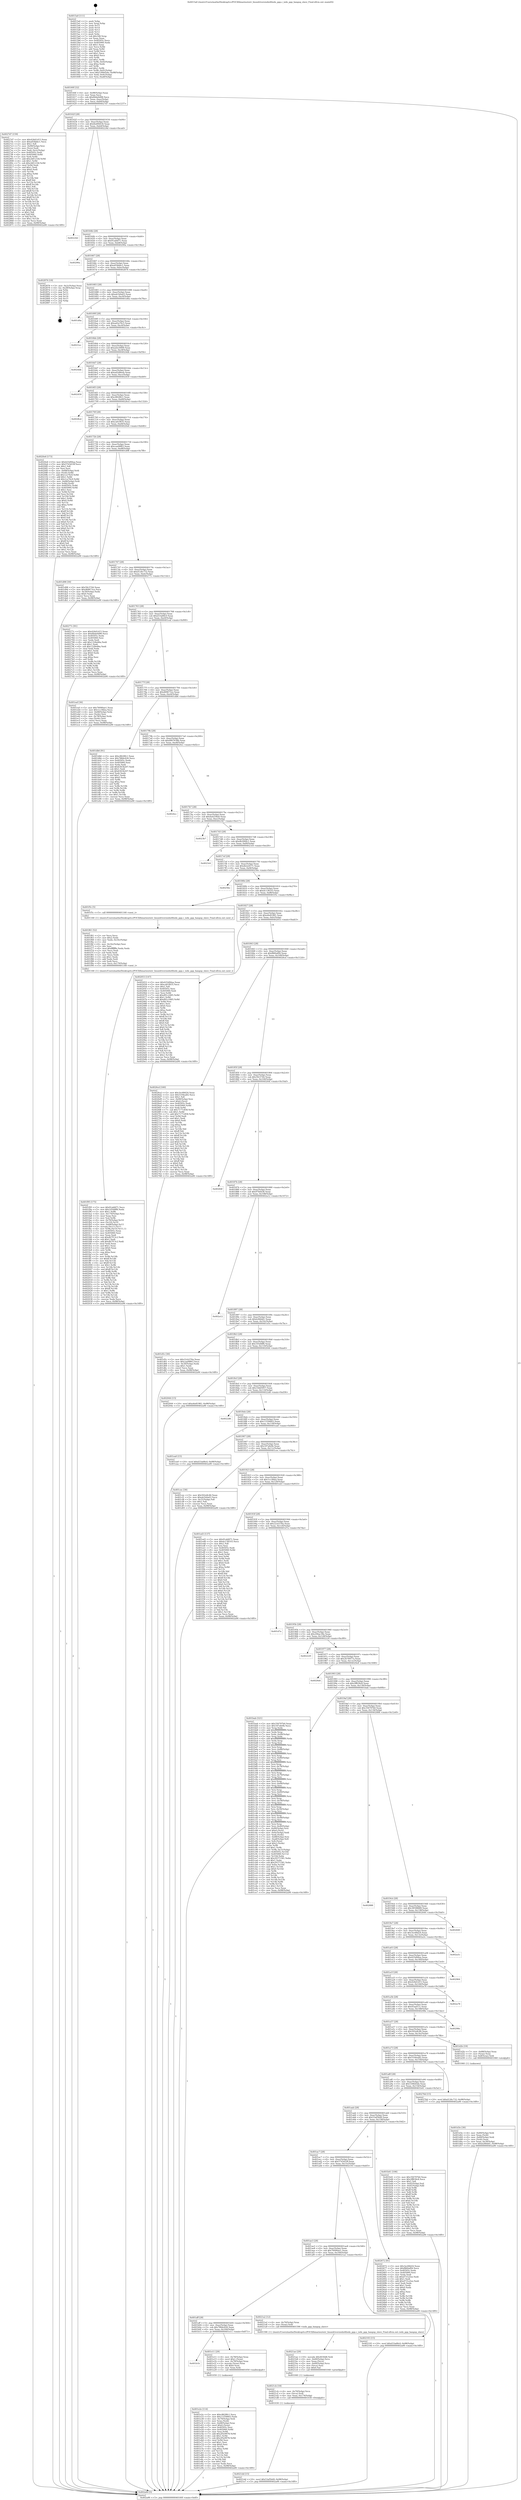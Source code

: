 digraph "0x4015a0" {
  label = "0x4015a0 (/mnt/c/Users/mathe/Desktop/tcc/POCII/binaries/extr_linuxdriversisdni4lisdn_ppp.c_isdn_ppp_hangup_slave_Final-ollvm.out::main(0))"
  labelloc = "t"
  node[shape=record]

  Entry [label="",width=0.3,height=0.3,shape=circle,fillcolor=black,style=filled]
  "0x40160f" [label="{
     0x40160f [32]\l
     | [instrs]\l
     &nbsp;&nbsp;0x40160f \<+6\>: mov -0x98(%rbp),%eax\l
     &nbsp;&nbsp;0x401615 \<+2\>: mov %eax,%ecx\l
     &nbsp;&nbsp;0x401617 \<+6\>: sub $0x84de0d98,%ecx\l
     &nbsp;&nbsp;0x40161d \<+6\>: mov %eax,-0xac(%rbp)\l
     &nbsp;&nbsp;0x401623 \<+6\>: mov %ecx,-0xb0(%rbp)\l
     &nbsp;&nbsp;0x401629 \<+6\>: je 00000000004027d7 \<main+0x1237\>\l
  }"]
  "0x4027d7" [label="{
     0x4027d7 [159]\l
     | [instrs]\l
     &nbsp;&nbsp;0x4027d7 \<+5\>: mov $0x426d1d15,%eax\l
     &nbsp;&nbsp;0x4027dc \<+5\>: mov $0xa93bbbc1,%ecx\l
     &nbsp;&nbsp;0x4027e1 \<+2\>: mov $0x1,%dl\l
     &nbsp;&nbsp;0x4027e3 \<+7\>: mov -0x90(%rbp),%rsi\l
     &nbsp;&nbsp;0x4027ea \<+2\>: mov (%rsi),%edi\l
     &nbsp;&nbsp;0x4027ec \<+3\>: mov %edi,-0x2c(%rbp)\l
     &nbsp;&nbsp;0x4027ef \<+7\>: mov 0x40505c,%edi\l
     &nbsp;&nbsp;0x4027f6 \<+8\>: mov 0x405060,%r8d\l
     &nbsp;&nbsp;0x4027fe \<+3\>: mov %edi,%r9d\l
     &nbsp;&nbsp;0x402801 \<+7\>: add $0xcb8121fd,%r9d\l
     &nbsp;&nbsp;0x402808 \<+4\>: sub $0x1,%r9d\l
     &nbsp;&nbsp;0x40280c \<+7\>: sub $0xcb8121fd,%r9d\l
     &nbsp;&nbsp;0x402813 \<+4\>: imul %r9d,%edi\l
     &nbsp;&nbsp;0x402817 \<+3\>: and $0x1,%edi\l
     &nbsp;&nbsp;0x40281a \<+3\>: cmp $0x0,%edi\l
     &nbsp;&nbsp;0x40281d \<+4\>: sete %r10b\l
     &nbsp;&nbsp;0x402821 \<+4\>: cmp $0xa,%r8d\l
     &nbsp;&nbsp;0x402825 \<+4\>: setl %r11b\l
     &nbsp;&nbsp;0x402829 \<+3\>: mov %r10b,%bl\l
     &nbsp;&nbsp;0x40282c \<+3\>: xor $0xff,%bl\l
     &nbsp;&nbsp;0x40282f \<+3\>: mov %r11b,%r14b\l
     &nbsp;&nbsp;0x402832 \<+4\>: xor $0xff,%r14b\l
     &nbsp;&nbsp;0x402836 \<+3\>: xor $0x1,%dl\l
     &nbsp;&nbsp;0x402839 \<+3\>: mov %bl,%r15b\l
     &nbsp;&nbsp;0x40283c \<+4\>: and $0xff,%r15b\l
     &nbsp;&nbsp;0x402840 \<+3\>: and %dl,%r10b\l
     &nbsp;&nbsp;0x402843 \<+3\>: mov %r14b,%r12b\l
     &nbsp;&nbsp;0x402846 \<+4\>: and $0xff,%r12b\l
     &nbsp;&nbsp;0x40284a \<+3\>: and %dl,%r11b\l
     &nbsp;&nbsp;0x40284d \<+3\>: or %r10b,%r15b\l
     &nbsp;&nbsp;0x402850 \<+3\>: or %r11b,%r12b\l
     &nbsp;&nbsp;0x402853 \<+3\>: xor %r12b,%r15b\l
     &nbsp;&nbsp;0x402856 \<+3\>: or %r14b,%bl\l
     &nbsp;&nbsp;0x402859 \<+3\>: xor $0xff,%bl\l
     &nbsp;&nbsp;0x40285c \<+3\>: or $0x1,%dl\l
     &nbsp;&nbsp;0x40285f \<+2\>: and %dl,%bl\l
     &nbsp;&nbsp;0x402861 \<+3\>: or %bl,%r15b\l
     &nbsp;&nbsp;0x402864 \<+4\>: test $0x1,%r15b\l
     &nbsp;&nbsp;0x402868 \<+3\>: cmovne %ecx,%eax\l
     &nbsp;&nbsp;0x40286b \<+6\>: mov %eax,-0x98(%rbp)\l
     &nbsp;&nbsp;0x402871 \<+5\>: jmp 0000000000402a90 \<main+0x14f0\>\l
  }"]
  "0x40162f" [label="{
     0x40162f [28]\l
     | [instrs]\l
     &nbsp;&nbsp;0x40162f \<+5\>: jmp 0000000000401634 \<main+0x94\>\l
     &nbsp;&nbsp;0x401634 \<+6\>: mov -0xac(%rbp),%eax\l
     &nbsp;&nbsp;0x40163a \<+5\>: sub $0x8ed94434,%eax\l
     &nbsp;&nbsp;0x40163f \<+6\>: mov %eax,-0xb4(%rbp)\l
     &nbsp;&nbsp;0x401645 \<+6\>: je 000000000040224d \<main+0xcad\>\l
  }"]
  Exit [label="",width=0.3,height=0.3,shape=circle,fillcolor=black,style=filled,peripheries=2]
  "0x40224d" [label="{
     0x40224d\l
  }", style=dashed]
  "0x40164b" [label="{
     0x40164b [28]\l
     | [instrs]\l
     &nbsp;&nbsp;0x40164b \<+5\>: jmp 0000000000401650 \<main+0xb0\>\l
     &nbsp;&nbsp;0x401650 \<+6\>: mov -0xac(%rbp),%eax\l
     &nbsp;&nbsp;0x401656 \<+5\>: sub $0x91abfd71,%eax\l
     &nbsp;&nbsp;0x40165b \<+6\>: mov %eax,-0xb8(%rbp)\l
     &nbsp;&nbsp;0x401661 \<+6\>: je 000000000040290a \<main+0x136a\>\l
  }"]
  "0x4021dd" [label="{
     0x4021dd [15]\l
     | [instrs]\l
     &nbsp;&nbsp;0x4021dd \<+10\>: movl $0x53af5b49,-0x98(%rbp)\l
     &nbsp;&nbsp;0x4021e7 \<+5\>: jmp 0000000000402a90 \<main+0x14f0\>\l
  }"]
  "0x40290a" [label="{
     0x40290a\l
  }", style=dashed]
  "0x401667" [label="{
     0x401667 [28]\l
     | [instrs]\l
     &nbsp;&nbsp;0x401667 \<+5\>: jmp 000000000040166c \<main+0xcc\>\l
     &nbsp;&nbsp;0x40166c \<+6\>: mov -0xac(%rbp),%eax\l
     &nbsp;&nbsp;0x401672 \<+5\>: sub $0xa93bbbc1,%eax\l
     &nbsp;&nbsp;0x401677 \<+6\>: mov %eax,-0xbc(%rbp)\l
     &nbsp;&nbsp;0x40167d \<+6\>: je 0000000000402876 \<main+0x12d6\>\l
  }"]
  "0x4021cb" [label="{
     0x4021cb [18]\l
     | [instrs]\l
     &nbsp;&nbsp;0x4021cb \<+4\>: mov -0x70(%rbp),%rcx\l
     &nbsp;&nbsp;0x4021cf \<+3\>: mov (%rcx),%rdi\l
     &nbsp;&nbsp;0x4021d2 \<+6\>: mov %eax,-0x174(%rbp)\l
     &nbsp;&nbsp;0x4021d8 \<+5\>: call 0000000000401030 \<free@plt\>\l
     | [calls]\l
     &nbsp;&nbsp;0x401030 \{1\} (unknown)\l
  }"]
  "0x402876" [label="{
     0x402876 [18]\l
     | [instrs]\l
     &nbsp;&nbsp;0x402876 \<+3\>: mov -0x2c(%rbp),%eax\l
     &nbsp;&nbsp;0x402879 \<+4\>: lea -0x28(%rbp),%rsp\l
     &nbsp;&nbsp;0x40287d \<+1\>: pop %rbx\l
     &nbsp;&nbsp;0x40287e \<+2\>: pop %r12\l
     &nbsp;&nbsp;0x402880 \<+2\>: pop %r13\l
     &nbsp;&nbsp;0x402882 \<+2\>: pop %r14\l
     &nbsp;&nbsp;0x402884 \<+2\>: pop %r15\l
     &nbsp;&nbsp;0x402886 \<+1\>: pop %rbp\l
     &nbsp;&nbsp;0x402887 \<+1\>: ret\l
  }"]
  "0x401683" [label="{
     0x401683 [28]\l
     | [instrs]\l
     &nbsp;&nbsp;0x401683 \<+5\>: jmp 0000000000401688 \<main+0xe8\>\l
     &nbsp;&nbsp;0x401688 \<+6\>: mov -0xac(%rbp),%eax\l
     &nbsp;&nbsp;0x40168e \<+5\>: sub $0xab1b0a03,%eax\l
     &nbsp;&nbsp;0x401693 \<+6\>: mov %eax,-0xc0(%rbp)\l
     &nbsp;&nbsp;0x401699 \<+6\>: je 0000000000401d0a \<main+0x76a\>\l
  }"]
  "0x4021ae" [label="{
     0x4021ae [29]\l
     | [instrs]\l
     &nbsp;&nbsp;0x4021ae \<+10\>: movabs $0x4030d6,%rdi\l
     &nbsp;&nbsp;0x4021b8 \<+4\>: mov -0x60(%rbp),%rcx\l
     &nbsp;&nbsp;0x4021bc \<+2\>: mov %eax,(%rcx)\l
     &nbsp;&nbsp;0x4021be \<+4\>: mov -0x60(%rbp),%rcx\l
     &nbsp;&nbsp;0x4021c2 \<+2\>: mov (%rcx),%esi\l
     &nbsp;&nbsp;0x4021c4 \<+2\>: mov $0x0,%al\l
     &nbsp;&nbsp;0x4021c6 \<+5\>: call 0000000000401040 \<printf@plt\>\l
     | [calls]\l
     &nbsp;&nbsp;0x401040 \{1\} (unknown)\l
  }"]
  "0x401d0a" [label="{
     0x401d0a\l
  }", style=dashed]
  "0x40169f" [label="{
     0x40169f [28]\l
     | [instrs]\l
     &nbsp;&nbsp;0x40169f \<+5\>: jmp 00000000004016a4 \<main+0x104\>\l
     &nbsp;&nbsp;0x4016a4 \<+6\>: mov -0xac(%rbp),%eax\l
     &nbsp;&nbsp;0x4016aa \<+5\>: sub $0xad2a76c5,%eax\l
     &nbsp;&nbsp;0x4016af \<+6\>: mov %eax,-0xc4(%rbp)\l
     &nbsp;&nbsp;0x4016b5 \<+6\>: je 00000000004021ec \<main+0xc4c\>\l
  }"]
  "0x401f95" [label="{
     0x401f95 [175]\l
     | [instrs]\l
     &nbsp;&nbsp;0x401f95 \<+5\>: mov $0x91abfd71,%ecx\l
     &nbsp;&nbsp;0x401f9a \<+5\>: mov $0x105d4ff4,%edx\l
     &nbsp;&nbsp;0x401f9f \<+3\>: mov $0x1,%r8b\l
     &nbsp;&nbsp;0x401fa2 \<+6\>: mov -0x170(%rbp),%esi\l
     &nbsp;&nbsp;0x401fa8 \<+3\>: imul %eax,%esi\l
     &nbsp;&nbsp;0x401fab \<+3\>: mov %sil,%r9b\l
     &nbsp;&nbsp;0x401fae \<+4\>: mov -0x70(%rbp),%r10\l
     &nbsp;&nbsp;0x401fb2 \<+3\>: mov (%r10),%r10\l
     &nbsp;&nbsp;0x401fb5 \<+4\>: mov -0x68(%rbp),%r11\l
     &nbsp;&nbsp;0x401fb9 \<+3\>: movslq (%r11),%r11\l
     &nbsp;&nbsp;0x401fbc \<+4\>: mov %r9b,(%r10,%r11,1)\l
     &nbsp;&nbsp;0x401fc0 \<+7\>: mov 0x40505c,%eax\l
     &nbsp;&nbsp;0x401fc7 \<+7\>: mov 0x405060,%esi\l
     &nbsp;&nbsp;0x401fce \<+2\>: mov %eax,%edi\l
     &nbsp;&nbsp;0x401fd0 \<+6\>: sub $0xdb7f13c2,%edi\l
     &nbsp;&nbsp;0x401fd6 \<+3\>: sub $0x1,%edi\l
     &nbsp;&nbsp;0x401fd9 \<+6\>: add $0xdb7f13c2,%edi\l
     &nbsp;&nbsp;0x401fdf \<+3\>: imul %edi,%eax\l
     &nbsp;&nbsp;0x401fe2 \<+3\>: and $0x1,%eax\l
     &nbsp;&nbsp;0x401fe5 \<+3\>: cmp $0x0,%eax\l
     &nbsp;&nbsp;0x401fe8 \<+4\>: sete %r9b\l
     &nbsp;&nbsp;0x401fec \<+3\>: cmp $0xa,%esi\l
     &nbsp;&nbsp;0x401fef \<+3\>: setl %bl\l
     &nbsp;&nbsp;0x401ff2 \<+3\>: mov %r9b,%r14b\l
     &nbsp;&nbsp;0x401ff5 \<+4\>: xor $0xff,%r14b\l
     &nbsp;&nbsp;0x401ff9 \<+3\>: mov %bl,%r15b\l
     &nbsp;&nbsp;0x401ffc \<+4\>: xor $0xff,%r15b\l
     &nbsp;&nbsp;0x402000 \<+4\>: xor $0x1,%r8b\l
     &nbsp;&nbsp;0x402004 \<+3\>: mov %r14b,%r12b\l
     &nbsp;&nbsp;0x402007 \<+4\>: and $0xff,%r12b\l
     &nbsp;&nbsp;0x40200b \<+3\>: and %r8b,%r9b\l
     &nbsp;&nbsp;0x40200e \<+3\>: mov %r15b,%r13b\l
     &nbsp;&nbsp;0x402011 \<+4\>: and $0xff,%r13b\l
     &nbsp;&nbsp;0x402015 \<+3\>: and %r8b,%bl\l
     &nbsp;&nbsp;0x402018 \<+3\>: or %r9b,%r12b\l
     &nbsp;&nbsp;0x40201b \<+3\>: or %bl,%r13b\l
     &nbsp;&nbsp;0x40201e \<+3\>: xor %r13b,%r12b\l
     &nbsp;&nbsp;0x402021 \<+3\>: or %r15b,%r14b\l
     &nbsp;&nbsp;0x402024 \<+4\>: xor $0xff,%r14b\l
     &nbsp;&nbsp;0x402028 \<+4\>: or $0x1,%r8b\l
     &nbsp;&nbsp;0x40202c \<+3\>: and %r8b,%r14b\l
     &nbsp;&nbsp;0x40202f \<+3\>: or %r14b,%r12b\l
     &nbsp;&nbsp;0x402032 \<+4\>: test $0x1,%r12b\l
     &nbsp;&nbsp;0x402036 \<+3\>: cmovne %edx,%ecx\l
     &nbsp;&nbsp;0x402039 \<+6\>: mov %ecx,-0x98(%rbp)\l
     &nbsp;&nbsp;0x40203f \<+5\>: jmp 0000000000402a90 \<main+0x14f0\>\l
  }"]
  "0x4021ec" [label="{
     0x4021ec\l
  }", style=dashed]
  "0x4016bb" [label="{
     0x4016bb [28]\l
     | [instrs]\l
     &nbsp;&nbsp;0x4016bb \<+5\>: jmp 00000000004016c0 \<main+0x120\>\l
     &nbsp;&nbsp;0x4016c0 \<+6\>: mov -0xac(%rbp),%eax\l
     &nbsp;&nbsp;0x4016c6 \<+5\>: sub $0xad2c0009,%eax\l
     &nbsp;&nbsp;0x4016cb \<+6\>: mov %eax,-0xc8(%rbp)\l
     &nbsp;&nbsp;0x4016d1 \<+6\>: je 00000000004024db \<main+0xf3b\>\l
  }"]
  "0x401f61" [label="{
     0x401f61 [52]\l
     | [instrs]\l
     &nbsp;&nbsp;0x401f61 \<+2\>: xor %ecx,%ecx\l
     &nbsp;&nbsp;0x401f63 \<+5\>: mov $0x2,%edx\l
     &nbsp;&nbsp;0x401f68 \<+6\>: mov %edx,-0x16c(%rbp)\l
     &nbsp;&nbsp;0x401f6e \<+1\>: cltd\l
     &nbsp;&nbsp;0x401f6f \<+6\>: mov -0x16c(%rbp),%esi\l
     &nbsp;&nbsp;0x401f75 \<+2\>: idiv %esi\l
     &nbsp;&nbsp;0x401f77 \<+6\>: imul $0xfffffffe,%edx,%edx\l
     &nbsp;&nbsp;0x401f7d \<+2\>: mov %ecx,%edi\l
     &nbsp;&nbsp;0x401f7f \<+2\>: sub %edx,%edi\l
     &nbsp;&nbsp;0x401f81 \<+2\>: mov %ecx,%edx\l
     &nbsp;&nbsp;0x401f83 \<+3\>: sub $0x1,%edx\l
     &nbsp;&nbsp;0x401f86 \<+2\>: add %edx,%edi\l
     &nbsp;&nbsp;0x401f88 \<+2\>: sub %edi,%ecx\l
     &nbsp;&nbsp;0x401f8a \<+6\>: mov %ecx,-0x170(%rbp)\l
     &nbsp;&nbsp;0x401f90 \<+5\>: call 0000000000401160 \<next_i\>\l
     | [calls]\l
     &nbsp;&nbsp;0x401160 \{1\} (/mnt/c/Users/mathe/Desktop/tcc/POCII/binaries/extr_linuxdriversisdni4lisdn_ppp.c_isdn_ppp_hangup_slave_Final-ollvm.out::next_i)\l
  }"]
  "0x4024db" [label="{
     0x4024db\l
  }", style=dashed]
  "0x4016d7" [label="{
     0x4016d7 [28]\l
     | [instrs]\l
     &nbsp;&nbsp;0x4016d7 \<+5\>: jmp 00000000004016dc \<main+0x13c\>\l
     &nbsp;&nbsp;0x4016dc \<+6\>: mov -0xac(%rbp),%eax\l
     &nbsp;&nbsp;0x4016e2 \<+5\>: sub $0xad2d8eeb,%eax\l
     &nbsp;&nbsp;0x4016e7 \<+6\>: mov %eax,-0xcc(%rbp)\l
     &nbsp;&nbsp;0x4016ed \<+6\>: je 0000000000402459 \<main+0xeb9\>\l
  }"]
  "0x401e2e" [label="{
     0x401e2e [114]\l
     | [instrs]\l
     &nbsp;&nbsp;0x401e2e \<+5\>: mov $0xc8628fc1,%ecx\l
     &nbsp;&nbsp;0x401e33 \<+5\>: mov $0x13356603,%edx\l
     &nbsp;&nbsp;0x401e38 \<+4\>: mov -0x70(%rbp),%rdi\l
     &nbsp;&nbsp;0x401e3c \<+3\>: mov %rax,(%rdi)\l
     &nbsp;&nbsp;0x401e3f \<+4\>: mov -0x68(%rbp),%rax\l
     &nbsp;&nbsp;0x401e43 \<+6\>: movl $0x0,(%rax)\l
     &nbsp;&nbsp;0x401e49 \<+7\>: mov 0x40505c,%esi\l
     &nbsp;&nbsp;0x401e50 \<+8\>: mov 0x405060,%r8d\l
     &nbsp;&nbsp;0x401e58 \<+3\>: mov %esi,%r9d\l
     &nbsp;&nbsp;0x401e5b \<+7\>: add $0x2f5e9978,%r9d\l
     &nbsp;&nbsp;0x401e62 \<+4\>: sub $0x1,%r9d\l
     &nbsp;&nbsp;0x401e66 \<+7\>: sub $0x2f5e9978,%r9d\l
     &nbsp;&nbsp;0x401e6d \<+4\>: imul %r9d,%esi\l
     &nbsp;&nbsp;0x401e71 \<+3\>: and $0x1,%esi\l
     &nbsp;&nbsp;0x401e74 \<+3\>: cmp $0x0,%esi\l
     &nbsp;&nbsp;0x401e77 \<+4\>: sete %r10b\l
     &nbsp;&nbsp;0x401e7b \<+4\>: cmp $0xa,%r8d\l
     &nbsp;&nbsp;0x401e7f \<+4\>: setl %r11b\l
     &nbsp;&nbsp;0x401e83 \<+3\>: mov %r10b,%bl\l
     &nbsp;&nbsp;0x401e86 \<+3\>: and %r11b,%bl\l
     &nbsp;&nbsp;0x401e89 \<+3\>: xor %r11b,%r10b\l
     &nbsp;&nbsp;0x401e8c \<+3\>: or %r10b,%bl\l
     &nbsp;&nbsp;0x401e8f \<+3\>: test $0x1,%bl\l
     &nbsp;&nbsp;0x401e92 \<+3\>: cmovne %edx,%ecx\l
     &nbsp;&nbsp;0x401e95 \<+6\>: mov %ecx,-0x98(%rbp)\l
     &nbsp;&nbsp;0x401e9b \<+5\>: jmp 0000000000402a90 \<main+0x14f0\>\l
  }"]
  "0x402459" [label="{
     0x402459\l
  }", style=dashed]
  "0x4016f3" [label="{
     0x4016f3 [28]\l
     | [instrs]\l
     &nbsp;&nbsp;0x4016f3 \<+5\>: jmp 00000000004016f8 \<main+0x158\>\l
     &nbsp;&nbsp;0x4016f8 \<+6\>: mov -0xac(%rbp),%eax\l
     &nbsp;&nbsp;0x4016fe \<+5\>: sub $0xc8628fc1,%eax\l
     &nbsp;&nbsp;0x401703 \<+6\>: mov %eax,-0xd0(%rbp)\l
     &nbsp;&nbsp;0x401709 \<+6\>: je 00000000004028cd \<main+0x132d\>\l
  }"]
  "0x401b1b" [label="{
     0x401b1b\l
  }", style=dashed]
  "0x4028cd" [label="{
     0x4028cd\l
  }", style=dashed]
  "0x40170f" [label="{
     0x40170f [28]\l
     | [instrs]\l
     &nbsp;&nbsp;0x40170f \<+5\>: jmp 0000000000401714 \<main+0x174\>\l
     &nbsp;&nbsp;0x401714 \<+6\>: mov -0xac(%rbp),%eax\l
     &nbsp;&nbsp;0x40171a \<+5\>: sub $0xca61f835,%eax\l
     &nbsp;&nbsp;0x40171f \<+6\>: mov %eax,-0xd4(%rbp)\l
     &nbsp;&nbsp;0x401725 \<+6\>: je 00000000004020e6 \<main+0xb46\>\l
  }"]
  "0x401e11" [label="{
     0x401e11 [29]\l
     | [instrs]\l
     &nbsp;&nbsp;0x401e11 \<+4\>: mov -0x78(%rbp),%rax\l
     &nbsp;&nbsp;0x401e15 \<+6\>: movl $0x1,(%rax)\l
     &nbsp;&nbsp;0x401e1b \<+4\>: mov -0x78(%rbp),%rax\l
     &nbsp;&nbsp;0x401e1f \<+3\>: movslq (%rax),%rax\l
     &nbsp;&nbsp;0x401e22 \<+4\>: shl $0x0,%rax\l
     &nbsp;&nbsp;0x401e26 \<+3\>: mov %rax,%rdi\l
     &nbsp;&nbsp;0x401e29 \<+5\>: call 0000000000401050 \<malloc@plt\>\l
     | [calls]\l
     &nbsp;&nbsp;0x401050 \{1\} (unknown)\l
  }"]
  "0x4020e6" [label="{
     0x4020e6 [173]\l
     | [instrs]\l
     &nbsp;&nbsp;0x4020e6 \<+5\>: mov $0x425d94aa,%eax\l
     &nbsp;&nbsp;0x4020eb \<+5\>: mov $0x57d3d19f,%ecx\l
     &nbsp;&nbsp;0x4020f0 \<+2\>: mov $0x1,%dl\l
     &nbsp;&nbsp;0x4020f2 \<+2\>: xor %esi,%esi\l
     &nbsp;&nbsp;0x4020f4 \<+4\>: mov -0x68(%rbp),%rdi\l
     &nbsp;&nbsp;0x4020f8 \<+3\>: mov (%rdi),%r8d\l
     &nbsp;&nbsp;0x4020fb \<+7\>: add $0x1ce76c9,%r8d\l
     &nbsp;&nbsp;0x402102 \<+4\>: add $0x1,%r8d\l
     &nbsp;&nbsp;0x402106 \<+7\>: sub $0x1ce76c9,%r8d\l
     &nbsp;&nbsp;0x40210d \<+4\>: mov -0x68(%rbp),%rdi\l
     &nbsp;&nbsp;0x402111 \<+3\>: mov %r8d,(%rdi)\l
     &nbsp;&nbsp;0x402114 \<+8\>: mov 0x40505c,%r8d\l
     &nbsp;&nbsp;0x40211c \<+8\>: mov 0x405060,%r9d\l
     &nbsp;&nbsp;0x402124 \<+3\>: sub $0x1,%esi\l
     &nbsp;&nbsp;0x402127 \<+3\>: mov %r8d,%r10d\l
     &nbsp;&nbsp;0x40212a \<+3\>: add %esi,%r10d\l
     &nbsp;&nbsp;0x40212d \<+4\>: imul %r10d,%r8d\l
     &nbsp;&nbsp;0x402131 \<+4\>: and $0x1,%r8d\l
     &nbsp;&nbsp;0x402135 \<+4\>: cmp $0x0,%r8d\l
     &nbsp;&nbsp;0x402139 \<+4\>: sete %r11b\l
     &nbsp;&nbsp;0x40213d \<+4\>: cmp $0xa,%r9d\l
     &nbsp;&nbsp;0x402141 \<+3\>: setl %bl\l
     &nbsp;&nbsp;0x402144 \<+3\>: mov %r11b,%r14b\l
     &nbsp;&nbsp;0x402147 \<+4\>: xor $0xff,%r14b\l
     &nbsp;&nbsp;0x40214b \<+3\>: mov %bl,%r15b\l
     &nbsp;&nbsp;0x40214e \<+4\>: xor $0xff,%r15b\l
     &nbsp;&nbsp;0x402152 \<+3\>: xor $0x0,%dl\l
     &nbsp;&nbsp;0x402155 \<+3\>: mov %r14b,%r12b\l
     &nbsp;&nbsp;0x402158 \<+4\>: and $0x0,%r12b\l
     &nbsp;&nbsp;0x40215c \<+3\>: and %dl,%r11b\l
     &nbsp;&nbsp;0x40215f \<+3\>: mov %r15b,%r13b\l
     &nbsp;&nbsp;0x402162 \<+4\>: and $0x0,%r13b\l
     &nbsp;&nbsp;0x402166 \<+2\>: and %dl,%bl\l
     &nbsp;&nbsp;0x402168 \<+3\>: or %r11b,%r12b\l
     &nbsp;&nbsp;0x40216b \<+3\>: or %bl,%r13b\l
     &nbsp;&nbsp;0x40216e \<+3\>: xor %r13b,%r12b\l
     &nbsp;&nbsp;0x402171 \<+3\>: or %r15b,%r14b\l
     &nbsp;&nbsp;0x402174 \<+4\>: xor $0xff,%r14b\l
     &nbsp;&nbsp;0x402178 \<+3\>: or $0x0,%dl\l
     &nbsp;&nbsp;0x40217b \<+3\>: and %dl,%r14b\l
     &nbsp;&nbsp;0x40217e \<+3\>: or %r14b,%r12b\l
     &nbsp;&nbsp;0x402181 \<+4\>: test $0x1,%r12b\l
     &nbsp;&nbsp;0x402185 \<+3\>: cmovne %ecx,%eax\l
     &nbsp;&nbsp;0x402188 \<+6\>: mov %eax,-0x98(%rbp)\l
     &nbsp;&nbsp;0x40218e \<+5\>: jmp 0000000000402a90 \<main+0x14f0\>\l
  }"]
  "0x40172b" [label="{
     0x40172b [28]\l
     | [instrs]\l
     &nbsp;&nbsp;0x40172b \<+5\>: jmp 0000000000401730 \<main+0x190\>\l
     &nbsp;&nbsp;0x401730 \<+6\>: mov -0xac(%rbp),%eax\l
     &nbsp;&nbsp;0x401736 \<+5\>: sub $0xcaa08f63,%eax\l
     &nbsp;&nbsp;0x40173b \<+6\>: mov %eax,-0xd8(%rbp)\l
     &nbsp;&nbsp;0x401741 \<+6\>: je 0000000000401d98 \<main+0x7f8\>\l
  }"]
  "0x401aff" [label="{
     0x401aff [28]\l
     | [instrs]\l
     &nbsp;&nbsp;0x401aff \<+5\>: jmp 0000000000401b04 \<main+0x564\>\l
     &nbsp;&nbsp;0x401b04 \<+6\>: mov -0xac(%rbp),%eax\l
     &nbsp;&nbsp;0x401b0a \<+5\>: sub $0x788dc626,%eax\l
     &nbsp;&nbsp;0x401b0f \<+6\>: mov %eax,-0x164(%rbp)\l
     &nbsp;&nbsp;0x401b15 \<+6\>: je 0000000000401e11 \<main+0x871\>\l
  }"]
  "0x401d98" [label="{
     0x401d98 [30]\l
     | [instrs]\l
     &nbsp;&nbsp;0x401d98 \<+5\>: mov $0x59c5744,%eax\l
     &nbsp;&nbsp;0x401d9d \<+5\>: mov $0xd69673ce,%ecx\l
     &nbsp;&nbsp;0x401da2 \<+3\>: mov -0x30(%rbp),%edx\l
     &nbsp;&nbsp;0x401da5 \<+3\>: cmp $0x0,%edx\l
     &nbsp;&nbsp;0x401da8 \<+3\>: cmove %ecx,%eax\l
     &nbsp;&nbsp;0x401dab \<+6\>: mov %eax,-0x98(%rbp)\l
     &nbsp;&nbsp;0x401db1 \<+5\>: jmp 0000000000402a90 \<main+0x14f0\>\l
  }"]
  "0x401747" [label="{
     0x401747 [28]\l
     | [instrs]\l
     &nbsp;&nbsp;0x401747 \<+5\>: jmp 000000000040174c \<main+0x1ac\>\l
     &nbsp;&nbsp;0x40174c \<+6\>: mov -0xac(%rbp),%eax\l
     &nbsp;&nbsp;0x401752 \<+5\>: sub $0xd126c732,%eax\l
     &nbsp;&nbsp;0x401757 \<+6\>: mov %eax,-0xdc(%rbp)\l
     &nbsp;&nbsp;0x40175d \<+6\>: je 000000000040277c \<main+0x11dc\>\l
  }"]
  "0x4021a2" [label="{
     0x4021a2 [12]\l
     | [instrs]\l
     &nbsp;&nbsp;0x4021a2 \<+4\>: mov -0x70(%rbp),%rax\l
     &nbsp;&nbsp;0x4021a6 \<+3\>: mov (%rax),%rdi\l
     &nbsp;&nbsp;0x4021a9 \<+5\>: call 0000000000401590 \<isdn_ppp_hangup_slave\>\l
     | [calls]\l
     &nbsp;&nbsp;0x401590 \{1\} (/mnt/c/Users/mathe/Desktop/tcc/POCII/binaries/extr_linuxdriversisdni4lisdn_ppp.c_isdn_ppp_hangup_slave_Final-ollvm.out::isdn_ppp_hangup_slave)\l
  }"]
  "0x40277c" [label="{
     0x40277c [91]\l
     | [instrs]\l
     &nbsp;&nbsp;0x40277c \<+5\>: mov $0x426d1d15,%eax\l
     &nbsp;&nbsp;0x402781 \<+5\>: mov $0x84de0d98,%ecx\l
     &nbsp;&nbsp;0x402786 \<+7\>: mov 0x40505c,%edx\l
     &nbsp;&nbsp;0x40278d \<+7\>: mov 0x405060,%esi\l
     &nbsp;&nbsp;0x402794 \<+2\>: mov %edx,%edi\l
     &nbsp;&nbsp;0x402796 \<+6\>: add $0x1328e66a,%edi\l
     &nbsp;&nbsp;0x40279c \<+3\>: sub $0x1,%edi\l
     &nbsp;&nbsp;0x40279f \<+6\>: sub $0x1328e66a,%edi\l
     &nbsp;&nbsp;0x4027a5 \<+3\>: imul %edi,%edx\l
     &nbsp;&nbsp;0x4027a8 \<+3\>: and $0x1,%edx\l
     &nbsp;&nbsp;0x4027ab \<+3\>: cmp $0x0,%edx\l
     &nbsp;&nbsp;0x4027ae \<+4\>: sete %r8b\l
     &nbsp;&nbsp;0x4027b2 \<+3\>: cmp $0xa,%esi\l
     &nbsp;&nbsp;0x4027b5 \<+4\>: setl %r9b\l
     &nbsp;&nbsp;0x4027b9 \<+3\>: mov %r8b,%r10b\l
     &nbsp;&nbsp;0x4027bc \<+3\>: and %r9b,%r10b\l
     &nbsp;&nbsp;0x4027bf \<+3\>: xor %r9b,%r8b\l
     &nbsp;&nbsp;0x4027c2 \<+3\>: or %r8b,%r10b\l
     &nbsp;&nbsp;0x4027c5 \<+4\>: test $0x1,%r10b\l
     &nbsp;&nbsp;0x4027c9 \<+3\>: cmovne %ecx,%eax\l
     &nbsp;&nbsp;0x4027cc \<+6\>: mov %eax,-0x98(%rbp)\l
     &nbsp;&nbsp;0x4027d2 \<+5\>: jmp 0000000000402a90 \<main+0x14f0\>\l
  }"]
  "0x401763" [label="{
     0x401763 [28]\l
     | [instrs]\l
     &nbsp;&nbsp;0x401763 \<+5\>: jmp 0000000000401768 \<main+0x1c8\>\l
     &nbsp;&nbsp;0x401768 \<+6\>: mov -0xac(%rbp),%eax\l
     &nbsp;&nbsp;0x40176e \<+5\>: sub $0xd33a68c0,%eax\l
     &nbsp;&nbsp;0x401773 \<+6\>: mov %eax,-0xe0(%rbp)\l
     &nbsp;&nbsp;0x401779 \<+6\>: je 0000000000401eaf \<main+0x90f\>\l
  }"]
  "0x401ae3" [label="{
     0x401ae3 [28]\l
     | [instrs]\l
     &nbsp;&nbsp;0x401ae3 \<+5\>: jmp 0000000000401ae8 \<main+0x548\>\l
     &nbsp;&nbsp;0x401ae8 \<+6\>: mov -0xac(%rbp),%eax\l
     &nbsp;&nbsp;0x401aee \<+5\>: sub $0x76090ae1,%eax\l
     &nbsp;&nbsp;0x401af3 \<+6\>: mov %eax,-0x160(%rbp)\l
     &nbsp;&nbsp;0x401af9 \<+6\>: je 00000000004021a2 \<main+0xc02\>\l
  }"]
  "0x401eaf" [label="{
     0x401eaf [36]\l
     | [instrs]\l
     &nbsp;&nbsp;0x401eaf \<+5\>: mov $0x76090ae1,%eax\l
     &nbsp;&nbsp;0x401eb4 \<+5\>: mov $0x1cc3fdea,%ecx\l
     &nbsp;&nbsp;0x401eb9 \<+4\>: mov -0x68(%rbp),%rdx\l
     &nbsp;&nbsp;0x401ebd \<+2\>: mov (%rdx),%esi\l
     &nbsp;&nbsp;0x401ebf \<+4\>: mov -0x78(%rbp),%rdx\l
     &nbsp;&nbsp;0x401ec3 \<+2\>: cmp (%rdx),%esi\l
     &nbsp;&nbsp;0x401ec5 \<+3\>: cmovl %ecx,%eax\l
     &nbsp;&nbsp;0x401ec8 \<+6\>: mov %eax,-0x98(%rbp)\l
     &nbsp;&nbsp;0x401ece \<+5\>: jmp 0000000000402a90 \<main+0x14f0\>\l
  }"]
  "0x40177f" [label="{
     0x40177f [28]\l
     | [instrs]\l
     &nbsp;&nbsp;0x40177f \<+5\>: jmp 0000000000401784 \<main+0x1e4\>\l
     &nbsp;&nbsp;0x401784 \<+6\>: mov -0xac(%rbp),%eax\l
     &nbsp;&nbsp;0x40178a \<+5\>: sub $0xd69673ce,%eax\l
     &nbsp;&nbsp;0x40178f \<+6\>: mov %eax,-0xe4(%rbp)\l
     &nbsp;&nbsp;0x401795 \<+6\>: je 0000000000401db6 \<main+0x816\>\l
  }"]
  "0x402193" [label="{
     0x402193 [15]\l
     | [instrs]\l
     &nbsp;&nbsp;0x402193 \<+10\>: movl $0xd33a68c0,-0x98(%rbp)\l
     &nbsp;&nbsp;0x40219d \<+5\>: jmp 0000000000402a90 \<main+0x14f0\>\l
  }"]
  "0x401db6" [label="{
     0x401db6 [91]\l
     | [instrs]\l
     &nbsp;&nbsp;0x401db6 \<+5\>: mov $0xc8628fc1,%eax\l
     &nbsp;&nbsp;0x401dbb \<+5\>: mov $0x788dc626,%ecx\l
     &nbsp;&nbsp;0x401dc0 \<+7\>: mov 0x40505c,%edx\l
     &nbsp;&nbsp;0x401dc7 \<+7\>: mov 0x405060,%esi\l
     &nbsp;&nbsp;0x401dce \<+2\>: mov %edx,%edi\l
     &nbsp;&nbsp;0x401dd0 \<+6\>: add $0x6363b207,%edi\l
     &nbsp;&nbsp;0x401dd6 \<+3\>: sub $0x1,%edi\l
     &nbsp;&nbsp;0x401dd9 \<+6\>: sub $0x6363b207,%edi\l
     &nbsp;&nbsp;0x401ddf \<+3\>: imul %edi,%edx\l
     &nbsp;&nbsp;0x401de2 \<+3\>: and $0x1,%edx\l
     &nbsp;&nbsp;0x401de5 \<+3\>: cmp $0x0,%edx\l
     &nbsp;&nbsp;0x401de8 \<+4\>: sete %r8b\l
     &nbsp;&nbsp;0x401dec \<+3\>: cmp $0xa,%esi\l
     &nbsp;&nbsp;0x401def \<+4\>: setl %r9b\l
     &nbsp;&nbsp;0x401df3 \<+3\>: mov %r8b,%r10b\l
     &nbsp;&nbsp;0x401df6 \<+3\>: and %r9b,%r10b\l
     &nbsp;&nbsp;0x401df9 \<+3\>: xor %r9b,%r8b\l
     &nbsp;&nbsp;0x401dfc \<+3\>: or %r8b,%r10b\l
     &nbsp;&nbsp;0x401dff \<+4\>: test $0x1,%r10b\l
     &nbsp;&nbsp;0x401e03 \<+3\>: cmovne %ecx,%eax\l
     &nbsp;&nbsp;0x401e06 \<+6\>: mov %eax,-0x98(%rbp)\l
     &nbsp;&nbsp;0x401e0c \<+5\>: jmp 0000000000402a90 \<main+0x14f0\>\l
  }"]
  "0x40179b" [label="{
     0x40179b [28]\l
     | [instrs]\l
     &nbsp;&nbsp;0x40179b \<+5\>: jmp 00000000004017a0 \<main+0x200\>\l
     &nbsp;&nbsp;0x4017a0 \<+6\>: mov -0xac(%rbp),%eax\l
     &nbsp;&nbsp;0x4017a6 \<+5\>: sub $0xd907638b,%eax\l
     &nbsp;&nbsp;0x4017ab \<+6\>: mov %eax,-0xe8(%rbp)\l
     &nbsp;&nbsp;0x4017b1 \<+6\>: je 00000000004024cc \<main+0xf2c\>\l
  }"]
  "0x401ac7" [label="{
     0x401ac7 [28]\l
     | [instrs]\l
     &nbsp;&nbsp;0x401ac7 \<+5\>: jmp 0000000000401acc \<main+0x52c\>\l
     &nbsp;&nbsp;0x401acc \<+6\>: mov -0xac(%rbp),%eax\l
     &nbsp;&nbsp;0x401ad2 \<+5\>: sub $0x57d3d19f,%eax\l
     &nbsp;&nbsp;0x401ad7 \<+6\>: mov %eax,-0x15c(%rbp)\l
     &nbsp;&nbsp;0x401add \<+6\>: je 0000000000402193 \<main+0xbf3\>\l
  }"]
  "0x4024cc" [label="{
     0x4024cc\l
  }", style=dashed]
  "0x4017b7" [label="{
     0x4017b7 [28]\l
     | [instrs]\l
     &nbsp;&nbsp;0x4017b7 \<+5\>: jmp 00000000004017bc \<main+0x21c\>\l
     &nbsp;&nbsp;0x4017bc \<+6\>: mov -0xac(%rbp),%eax\l
     &nbsp;&nbsp;0x4017c2 \<+5\>: sub $0xda4258a0,%eax\l
     &nbsp;&nbsp;0x4017c7 \<+6\>: mov %eax,-0xec(%rbp)\l
     &nbsp;&nbsp;0x4017cd \<+6\>: je 00000000004023b7 \<main+0xe17\>\l
  }"]
  "0x402672" [label="{
     0x402672 [91]\l
     | [instrs]\l
     &nbsp;&nbsp;0x402672 \<+5\>: mov $0x3ec68d24,%eax\l
     &nbsp;&nbsp;0x402677 \<+5\>: mov $0xf860af04,%ecx\l
     &nbsp;&nbsp;0x40267c \<+7\>: mov 0x40505c,%edx\l
     &nbsp;&nbsp;0x402683 \<+7\>: mov 0x405060,%esi\l
     &nbsp;&nbsp;0x40268a \<+2\>: mov %edx,%edi\l
     &nbsp;&nbsp;0x40268c \<+6\>: sub $0xd731a5ee,%edi\l
     &nbsp;&nbsp;0x402692 \<+3\>: sub $0x1,%edi\l
     &nbsp;&nbsp;0x402695 \<+6\>: add $0xd731a5ee,%edi\l
     &nbsp;&nbsp;0x40269b \<+3\>: imul %edi,%edx\l
     &nbsp;&nbsp;0x40269e \<+3\>: and $0x1,%edx\l
     &nbsp;&nbsp;0x4026a1 \<+3\>: cmp $0x0,%edx\l
     &nbsp;&nbsp;0x4026a4 \<+4\>: sete %r8b\l
     &nbsp;&nbsp;0x4026a8 \<+3\>: cmp $0xa,%esi\l
     &nbsp;&nbsp;0x4026ab \<+4\>: setl %r9b\l
     &nbsp;&nbsp;0x4026af \<+3\>: mov %r8b,%r10b\l
     &nbsp;&nbsp;0x4026b2 \<+3\>: and %r9b,%r10b\l
     &nbsp;&nbsp;0x4026b5 \<+3\>: xor %r9b,%r8b\l
     &nbsp;&nbsp;0x4026b8 \<+3\>: or %r8b,%r10b\l
     &nbsp;&nbsp;0x4026bb \<+4\>: test $0x1,%r10b\l
     &nbsp;&nbsp;0x4026bf \<+3\>: cmovne %ecx,%eax\l
     &nbsp;&nbsp;0x4026c2 \<+6\>: mov %eax,-0x98(%rbp)\l
     &nbsp;&nbsp;0x4026c8 \<+5\>: jmp 0000000000402a90 \<main+0x14f0\>\l
  }"]
  "0x4023b7" [label="{
     0x4023b7\l
  }", style=dashed]
  "0x4017d3" [label="{
     0x4017d3 [28]\l
     | [instrs]\l
     &nbsp;&nbsp;0x4017d3 \<+5\>: jmp 00000000004017d8 \<main+0x238\>\l
     &nbsp;&nbsp;0x4017d8 \<+6\>: mov -0xac(%rbp),%eax\l
     &nbsp;&nbsp;0x4017de \<+5\>: sub $0xdb2900c1,%eax\l
     &nbsp;&nbsp;0x4017e3 \<+6\>: mov %eax,-0xf0(%rbp)\l
     &nbsp;&nbsp;0x4017e9 \<+6\>: je 00000000004023c6 \<main+0xe26\>\l
  }"]
  "0x401d3e" [label="{
     0x401d3e [30]\l
     | [instrs]\l
     &nbsp;&nbsp;0x401d3e \<+4\>: mov -0x80(%rbp),%rdi\l
     &nbsp;&nbsp;0x401d42 \<+2\>: mov %eax,(%rdi)\l
     &nbsp;&nbsp;0x401d44 \<+4\>: mov -0x80(%rbp),%rdi\l
     &nbsp;&nbsp;0x401d48 \<+2\>: mov (%rdi),%eax\l
     &nbsp;&nbsp;0x401d4a \<+3\>: mov %eax,-0x30(%rbp)\l
     &nbsp;&nbsp;0x401d4d \<+10\>: movl $0xb266dd1,-0x98(%rbp)\l
     &nbsp;&nbsp;0x401d57 \<+5\>: jmp 0000000000402a90 \<main+0x14f0\>\l
  }"]
  "0x4023c6" [label="{
     0x4023c6\l
  }", style=dashed]
  "0x4017ef" [label="{
     0x4017ef [28]\l
     | [instrs]\l
     &nbsp;&nbsp;0x4017ef \<+5\>: jmp 00000000004017f4 \<main+0x254\>\l
     &nbsp;&nbsp;0x4017f4 \<+6\>: mov -0xac(%rbp),%eax\l
     &nbsp;&nbsp;0x4017fa \<+5\>: sub $0xdb2e4571,%eax\l
     &nbsp;&nbsp;0x4017ff \<+6\>: mov %eax,-0xf4(%rbp)\l
     &nbsp;&nbsp;0x401805 \<+6\>: je 000000000040256e \<main+0xfce\>\l
  }"]
  "0x4015a0" [label="{
     0x4015a0 [111]\l
     | [instrs]\l
     &nbsp;&nbsp;0x4015a0 \<+1\>: push %rbp\l
     &nbsp;&nbsp;0x4015a1 \<+3\>: mov %rsp,%rbp\l
     &nbsp;&nbsp;0x4015a4 \<+2\>: push %r15\l
     &nbsp;&nbsp;0x4015a6 \<+2\>: push %r14\l
     &nbsp;&nbsp;0x4015a8 \<+2\>: push %r13\l
     &nbsp;&nbsp;0x4015aa \<+2\>: push %r12\l
     &nbsp;&nbsp;0x4015ac \<+1\>: push %rbx\l
     &nbsp;&nbsp;0x4015ad \<+7\>: sub $0x168,%rsp\l
     &nbsp;&nbsp;0x4015b4 \<+2\>: xor %eax,%eax\l
     &nbsp;&nbsp;0x4015b6 \<+7\>: mov 0x40505c,%ecx\l
     &nbsp;&nbsp;0x4015bd \<+7\>: mov 0x405060,%edx\l
     &nbsp;&nbsp;0x4015c4 \<+3\>: sub $0x1,%eax\l
     &nbsp;&nbsp;0x4015c7 \<+3\>: mov %ecx,%r8d\l
     &nbsp;&nbsp;0x4015ca \<+3\>: add %eax,%r8d\l
     &nbsp;&nbsp;0x4015cd \<+4\>: imul %r8d,%ecx\l
     &nbsp;&nbsp;0x4015d1 \<+3\>: and $0x1,%ecx\l
     &nbsp;&nbsp;0x4015d4 \<+3\>: cmp $0x0,%ecx\l
     &nbsp;&nbsp;0x4015d7 \<+4\>: sete %r9b\l
     &nbsp;&nbsp;0x4015db \<+4\>: and $0x1,%r9b\l
     &nbsp;&nbsp;0x4015df \<+7\>: mov %r9b,-0x92(%rbp)\l
     &nbsp;&nbsp;0x4015e6 \<+3\>: cmp $0xa,%edx\l
     &nbsp;&nbsp;0x4015e9 \<+4\>: setl %r9b\l
     &nbsp;&nbsp;0x4015ed \<+4\>: and $0x1,%r9b\l
     &nbsp;&nbsp;0x4015f1 \<+7\>: mov %r9b,-0x91(%rbp)\l
     &nbsp;&nbsp;0x4015f8 \<+10\>: movl $0x5306d5de,-0x98(%rbp)\l
     &nbsp;&nbsp;0x401602 \<+6\>: mov %edi,-0x9c(%rbp)\l
     &nbsp;&nbsp;0x401608 \<+7\>: mov %rsi,-0xa8(%rbp)\l
  }"]
  "0x40256e" [label="{
     0x40256e\l
  }", style=dashed]
  "0x40180b" [label="{
     0x40180b [28]\l
     | [instrs]\l
     &nbsp;&nbsp;0x40180b \<+5\>: jmp 0000000000401810 \<main+0x270\>\l
     &nbsp;&nbsp;0x401810 \<+6\>: mov -0xac(%rbp),%eax\l
     &nbsp;&nbsp;0x401816 \<+5\>: sub $0xdc138103,%eax\l
     &nbsp;&nbsp;0x40181b \<+6\>: mov %eax,-0xf8(%rbp)\l
     &nbsp;&nbsp;0x401821 \<+6\>: je 0000000000401f5c \<main+0x9bc\>\l
  }"]
  "0x402a90" [label="{
     0x402a90 [5]\l
     | [instrs]\l
     &nbsp;&nbsp;0x402a90 \<+5\>: jmp 000000000040160f \<main+0x6f\>\l
  }"]
  "0x401f5c" [label="{
     0x401f5c [5]\l
     | [instrs]\l
     &nbsp;&nbsp;0x401f5c \<+5\>: call 0000000000401160 \<next_i\>\l
     | [calls]\l
     &nbsp;&nbsp;0x401160 \{1\} (/mnt/c/Users/mathe/Desktop/tcc/POCII/binaries/extr_linuxdriversisdni4lisdn_ppp.c_isdn_ppp_hangup_slave_Final-ollvm.out::next_i)\l
  }"]
  "0x401827" [label="{
     0x401827 [28]\l
     | [instrs]\l
     &nbsp;&nbsp;0x401827 \<+5\>: jmp 000000000040182c \<main+0x28c\>\l
     &nbsp;&nbsp;0x40182c \<+6\>: mov -0xac(%rbp),%eax\l
     &nbsp;&nbsp;0x401832 \<+5\>: sub $0xe6e81981,%eax\l
     &nbsp;&nbsp;0x401837 \<+6\>: mov %eax,-0xfc(%rbp)\l
     &nbsp;&nbsp;0x40183d \<+6\>: je 0000000000402053 \<main+0xab3\>\l
  }"]
  "0x401aab" [label="{
     0x401aab [28]\l
     | [instrs]\l
     &nbsp;&nbsp;0x401aab \<+5\>: jmp 0000000000401ab0 \<main+0x510\>\l
     &nbsp;&nbsp;0x401ab0 \<+6\>: mov -0xac(%rbp),%eax\l
     &nbsp;&nbsp;0x401ab6 \<+5\>: sub $0x53af5b49,%eax\l
     &nbsp;&nbsp;0x401abb \<+6\>: mov %eax,-0x158(%rbp)\l
     &nbsp;&nbsp;0x401ac1 \<+6\>: je 0000000000402672 \<main+0x10d2\>\l
  }"]
  "0x402053" [label="{
     0x402053 [147]\l
     | [instrs]\l
     &nbsp;&nbsp;0x402053 \<+5\>: mov $0x425d94aa,%eax\l
     &nbsp;&nbsp;0x402058 \<+5\>: mov $0xca61f835,%ecx\l
     &nbsp;&nbsp;0x40205d \<+2\>: mov $0x1,%dl\l
     &nbsp;&nbsp;0x40205f \<+7\>: mov 0x40505c,%esi\l
     &nbsp;&nbsp;0x402066 \<+7\>: mov 0x405060,%edi\l
     &nbsp;&nbsp;0x40206d \<+3\>: mov %esi,%r8d\l
     &nbsp;&nbsp;0x402070 \<+7\>: sub $0xd91c2485,%r8d\l
     &nbsp;&nbsp;0x402077 \<+4\>: sub $0x1,%r8d\l
     &nbsp;&nbsp;0x40207b \<+7\>: add $0xd91c2485,%r8d\l
     &nbsp;&nbsp;0x402082 \<+4\>: imul %r8d,%esi\l
     &nbsp;&nbsp;0x402086 \<+3\>: and $0x1,%esi\l
     &nbsp;&nbsp;0x402089 \<+3\>: cmp $0x0,%esi\l
     &nbsp;&nbsp;0x40208c \<+4\>: sete %r9b\l
     &nbsp;&nbsp;0x402090 \<+3\>: cmp $0xa,%edi\l
     &nbsp;&nbsp;0x402093 \<+4\>: setl %r10b\l
     &nbsp;&nbsp;0x402097 \<+3\>: mov %r9b,%r11b\l
     &nbsp;&nbsp;0x40209a \<+4\>: xor $0xff,%r11b\l
     &nbsp;&nbsp;0x40209e \<+3\>: mov %r10b,%bl\l
     &nbsp;&nbsp;0x4020a1 \<+3\>: xor $0xff,%bl\l
     &nbsp;&nbsp;0x4020a4 \<+3\>: xor $0x0,%dl\l
     &nbsp;&nbsp;0x4020a7 \<+3\>: mov %r11b,%r14b\l
     &nbsp;&nbsp;0x4020aa \<+4\>: and $0x0,%r14b\l
     &nbsp;&nbsp;0x4020ae \<+3\>: and %dl,%r9b\l
     &nbsp;&nbsp;0x4020b1 \<+3\>: mov %bl,%r15b\l
     &nbsp;&nbsp;0x4020b4 \<+4\>: and $0x0,%r15b\l
     &nbsp;&nbsp;0x4020b8 \<+3\>: and %dl,%r10b\l
     &nbsp;&nbsp;0x4020bb \<+3\>: or %r9b,%r14b\l
     &nbsp;&nbsp;0x4020be \<+3\>: or %r10b,%r15b\l
     &nbsp;&nbsp;0x4020c1 \<+3\>: xor %r15b,%r14b\l
     &nbsp;&nbsp;0x4020c4 \<+3\>: or %bl,%r11b\l
     &nbsp;&nbsp;0x4020c7 \<+4\>: xor $0xff,%r11b\l
     &nbsp;&nbsp;0x4020cb \<+3\>: or $0x0,%dl\l
     &nbsp;&nbsp;0x4020ce \<+3\>: and %dl,%r11b\l
     &nbsp;&nbsp;0x4020d1 \<+3\>: or %r11b,%r14b\l
     &nbsp;&nbsp;0x4020d4 \<+4\>: test $0x1,%r14b\l
     &nbsp;&nbsp;0x4020d8 \<+3\>: cmovne %ecx,%eax\l
     &nbsp;&nbsp;0x4020db \<+6\>: mov %eax,-0x98(%rbp)\l
     &nbsp;&nbsp;0x4020e1 \<+5\>: jmp 0000000000402a90 \<main+0x14f0\>\l
  }"]
  "0x401843" [label="{
     0x401843 [28]\l
     | [instrs]\l
     &nbsp;&nbsp;0x401843 \<+5\>: jmp 0000000000401848 \<main+0x2a8\>\l
     &nbsp;&nbsp;0x401848 \<+6\>: mov -0xac(%rbp),%eax\l
     &nbsp;&nbsp;0x40184e \<+5\>: sub $0xf860af04,%eax\l
     &nbsp;&nbsp;0x401853 \<+6\>: mov %eax,-0x100(%rbp)\l
     &nbsp;&nbsp;0x401859 \<+6\>: je 00000000004026cd \<main+0x112d\>\l
  }"]
  "0x401b41" [label="{
     0x401b41 [106]\l
     | [instrs]\l
     &nbsp;&nbsp;0x401b41 \<+5\>: mov $0x356797b0,%eax\l
     &nbsp;&nbsp;0x401b46 \<+5\>: mov $0x2ff839c8,%ecx\l
     &nbsp;&nbsp;0x401b4b \<+2\>: mov $0x1,%dl\l
     &nbsp;&nbsp;0x401b4d \<+7\>: mov -0x92(%rbp),%sil\l
     &nbsp;&nbsp;0x401b54 \<+7\>: mov -0x91(%rbp),%dil\l
     &nbsp;&nbsp;0x401b5b \<+3\>: mov %sil,%r8b\l
     &nbsp;&nbsp;0x401b5e \<+4\>: xor $0xff,%r8b\l
     &nbsp;&nbsp;0x401b62 \<+3\>: mov %dil,%r9b\l
     &nbsp;&nbsp;0x401b65 \<+4\>: xor $0xff,%r9b\l
     &nbsp;&nbsp;0x401b69 \<+3\>: xor $0x0,%dl\l
     &nbsp;&nbsp;0x401b6c \<+3\>: mov %r8b,%r10b\l
     &nbsp;&nbsp;0x401b6f \<+4\>: and $0x0,%r10b\l
     &nbsp;&nbsp;0x401b73 \<+3\>: and %dl,%sil\l
     &nbsp;&nbsp;0x401b76 \<+3\>: mov %r9b,%r11b\l
     &nbsp;&nbsp;0x401b79 \<+4\>: and $0x0,%r11b\l
     &nbsp;&nbsp;0x401b7d \<+3\>: and %dl,%dil\l
     &nbsp;&nbsp;0x401b80 \<+3\>: or %sil,%r10b\l
     &nbsp;&nbsp;0x401b83 \<+3\>: or %dil,%r11b\l
     &nbsp;&nbsp;0x401b86 \<+3\>: xor %r11b,%r10b\l
     &nbsp;&nbsp;0x401b89 \<+3\>: or %r9b,%r8b\l
     &nbsp;&nbsp;0x401b8c \<+4\>: xor $0xff,%r8b\l
     &nbsp;&nbsp;0x401b90 \<+3\>: or $0x0,%dl\l
     &nbsp;&nbsp;0x401b93 \<+3\>: and %dl,%r8b\l
     &nbsp;&nbsp;0x401b96 \<+3\>: or %r8b,%r10b\l
     &nbsp;&nbsp;0x401b99 \<+4\>: test $0x1,%r10b\l
     &nbsp;&nbsp;0x401b9d \<+3\>: cmovne %ecx,%eax\l
     &nbsp;&nbsp;0x401ba0 \<+6\>: mov %eax,-0x98(%rbp)\l
     &nbsp;&nbsp;0x401ba6 \<+5\>: jmp 0000000000402a90 \<main+0x14f0\>\l
  }"]
  "0x4026cd" [label="{
     0x4026cd [160]\l
     | [instrs]\l
     &nbsp;&nbsp;0x4026cd \<+5\>: mov $0x3ec68d24,%eax\l
     &nbsp;&nbsp;0x4026d2 \<+5\>: mov $0x5104ea82,%ecx\l
     &nbsp;&nbsp;0x4026d7 \<+2\>: mov $0x1,%dl\l
     &nbsp;&nbsp;0x4026d9 \<+7\>: mov -0x90(%rbp),%rsi\l
     &nbsp;&nbsp;0x4026e0 \<+6\>: movl $0x0,(%rsi)\l
     &nbsp;&nbsp;0x4026e6 \<+7\>: mov 0x40505c,%edi\l
     &nbsp;&nbsp;0x4026ed \<+8\>: mov 0x405060,%r8d\l
     &nbsp;&nbsp;0x4026f5 \<+3\>: mov %edi,%r9d\l
     &nbsp;&nbsp;0x4026f8 \<+7\>: sub $0x7177c858,%r9d\l
     &nbsp;&nbsp;0x4026ff \<+4\>: sub $0x1,%r9d\l
     &nbsp;&nbsp;0x402703 \<+7\>: add $0x7177c858,%r9d\l
     &nbsp;&nbsp;0x40270a \<+4\>: imul %r9d,%edi\l
     &nbsp;&nbsp;0x40270e \<+3\>: and $0x1,%edi\l
     &nbsp;&nbsp;0x402711 \<+3\>: cmp $0x0,%edi\l
     &nbsp;&nbsp;0x402714 \<+4\>: sete %r10b\l
     &nbsp;&nbsp;0x402718 \<+4\>: cmp $0xa,%r8d\l
     &nbsp;&nbsp;0x40271c \<+4\>: setl %r11b\l
     &nbsp;&nbsp;0x402720 \<+3\>: mov %r10b,%bl\l
     &nbsp;&nbsp;0x402723 \<+3\>: xor $0xff,%bl\l
     &nbsp;&nbsp;0x402726 \<+3\>: mov %r11b,%r14b\l
     &nbsp;&nbsp;0x402729 \<+4\>: xor $0xff,%r14b\l
     &nbsp;&nbsp;0x40272d \<+3\>: xor $0x0,%dl\l
     &nbsp;&nbsp;0x402730 \<+3\>: mov %bl,%r15b\l
     &nbsp;&nbsp;0x402733 \<+4\>: and $0x0,%r15b\l
     &nbsp;&nbsp;0x402737 \<+3\>: and %dl,%r10b\l
     &nbsp;&nbsp;0x40273a \<+3\>: mov %r14b,%r12b\l
     &nbsp;&nbsp;0x40273d \<+4\>: and $0x0,%r12b\l
     &nbsp;&nbsp;0x402741 \<+3\>: and %dl,%r11b\l
     &nbsp;&nbsp;0x402744 \<+3\>: or %r10b,%r15b\l
     &nbsp;&nbsp;0x402747 \<+3\>: or %r11b,%r12b\l
     &nbsp;&nbsp;0x40274a \<+3\>: xor %r12b,%r15b\l
     &nbsp;&nbsp;0x40274d \<+3\>: or %r14b,%bl\l
     &nbsp;&nbsp;0x402750 \<+3\>: xor $0xff,%bl\l
     &nbsp;&nbsp;0x402753 \<+3\>: or $0x0,%dl\l
     &nbsp;&nbsp;0x402756 \<+2\>: and %dl,%bl\l
     &nbsp;&nbsp;0x402758 \<+3\>: or %bl,%r15b\l
     &nbsp;&nbsp;0x40275b \<+4\>: test $0x1,%r15b\l
     &nbsp;&nbsp;0x40275f \<+3\>: cmovne %ecx,%eax\l
     &nbsp;&nbsp;0x402762 \<+6\>: mov %eax,-0x98(%rbp)\l
     &nbsp;&nbsp;0x402768 \<+5\>: jmp 0000000000402a90 \<main+0x14f0\>\l
  }"]
  "0x40185f" [label="{
     0x40185f [28]\l
     | [instrs]\l
     &nbsp;&nbsp;0x40185f \<+5\>: jmp 0000000000401864 \<main+0x2c4\>\l
     &nbsp;&nbsp;0x401864 \<+6\>: mov -0xac(%rbp),%eax\l
     &nbsp;&nbsp;0x40186a \<+5\>: sub $0x59c5744,%eax\l
     &nbsp;&nbsp;0x40186f \<+6\>: mov %eax,-0x104(%rbp)\l
     &nbsp;&nbsp;0x401875 \<+6\>: je 000000000040264f \<main+0x10af\>\l
  }"]
  "0x401a8f" [label="{
     0x401a8f [28]\l
     | [instrs]\l
     &nbsp;&nbsp;0x401a8f \<+5\>: jmp 0000000000401a94 \<main+0x4f4\>\l
     &nbsp;&nbsp;0x401a94 \<+6\>: mov -0xac(%rbp),%eax\l
     &nbsp;&nbsp;0x401a9a \<+5\>: sub $0x5306d5de,%eax\l
     &nbsp;&nbsp;0x401a9f \<+6\>: mov %eax,-0x154(%rbp)\l
     &nbsp;&nbsp;0x401aa5 \<+6\>: je 0000000000401b41 \<main+0x5a1\>\l
  }"]
  "0x40264f" [label="{
     0x40264f\l
  }", style=dashed]
  "0x40187b" [label="{
     0x40187b [28]\l
     | [instrs]\l
     &nbsp;&nbsp;0x40187b \<+5\>: jmp 0000000000401880 \<main+0x2e0\>\l
     &nbsp;&nbsp;0x401880 \<+6\>: mov -0xac(%rbp),%eax\l
     &nbsp;&nbsp;0x401886 \<+5\>: sub $0x97b0d36,%eax\l
     &nbsp;&nbsp;0x40188b \<+6\>: mov %eax,-0x108(%rbp)\l
     &nbsp;&nbsp;0x401891 \<+6\>: je 0000000000402a12 \<main+0x1472\>\l
  }"]
  "0x40276d" [label="{
     0x40276d [15]\l
     | [instrs]\l
     &nbsp;&nbsp;0x40276d \<+10\>: movl $0xd126c732,-0x98(%rbp)\l
     &nbsp;&nbsp;0x402777 \<+5\>: jmp 0000000000402a90 \<main+0x14f0\>\l
  }"]
  "0x402a12" [label="{
     0x402a12\l
  }", style=dashed]
  "0x401897" [label="{
     0x401897 [28]\l
     | [instrs]\l
     &nbsp;&nbsp;0x401897 \<+5\>: jmp 000000000040189c \<main+0x2fc\>\l
     &nbsp;&nbsp;0x40189c \<+6\>: mov -0xac(%rbp),%eax\l
     &nbsp;&nbsp;0x4018a2 \<+5\>: sub $0xb266dd1,%eax\l
     &nbsp;&nbsp;0x4018a7 \<+6\>: mov %eax,-0x10c(%rbp)\l
     &nbsp;&nbsp;0x4018ad \<+6\>: je 0000000000401d5c \<main+0x7bc\>\l
  }"]
  "0x401a73" [label="{
     0x401a73 [28]\l
     | [instrs]\l
     &nbsp;&nbsp;0x401a73 \<+5\>: jmp 0000000000401a78 \<main+0x4d8\>\l
     &nbsp;&nbsp;0x401a78 \<+6\>: mov -0xac(%rbp),%eax\l
     &nbsp;&nbsp;0x401a7e \<+5\>: sub $0x5104ea82,%eax\l
     &nbsp;&nbsp;0x401a83 \<+6\>: mov %eax,-0x150(%rbp)\l
     &nbsp;&nbsp;0x401a89 \<+6\>: je 000000000040276d \<main+0x11cd\>\l
  }"]
  "0x401d5c" [label="{
     0x401d5c [30]\l
     | [instrs]\l
     &nbsp;&nbsp;0x401d5c \<+5\>: mov $0x22cb376a,%eax\l
     &nbsp;&nbsp;0x401d61 \<+5\>: mov $0xcaa08f63,%ecx\l
     &nbsp;&nbsp;0x401d66 \<+3\>: mov -0x30(%rbp),%edx\l
     &nbsp;&nbsp;0x401d69 \<+3\>: cmp $0x1,%edx\l
     &nbsp;&nbsp;0x401d6c \<+3\>: cmovl %ecx,%eax\l
     &nbsp;&nbsp;0x401d6f \<+6\>: mov %eax,-0x98(%rbp)\l
     &nbsp;&nbsp;0x401d75 \<+5\>: jmp 0000000000402a90 \<main+0x14f0\>\l
  }"]
  "0x4018b3" [label="{
     0x4018b3 [28]\l
     | [instrs]\l
     &nbsp;&nbsp;0x4018b3 \<+5\>: jmp 00000000004018b8 \<main+0x318\>\l
     &nbsp;&nbsp;0x4018b8 \<+6\>: mov -0xac(%rbp),%eax\l
     &nbsp;&nbsp;0x4018be \<+5\>: sub $0x105d4ff4,%eax\l
     &nbsp;&nbsp;0x4018c3 \<+6\>: mov %eax,-0x110(%rbp)\l
     &nbsp;&nbsp;0x4018c9 \<+6\>: je 0000000000402044 \<main+0xaa4\>\l
  }"]
  "0x401d2b" [label="{
     0x401d2b [19]\l
     | [instrs]\l
     &nbsp;&nbsp;0x401d2b \<+7\>: mov -0x88(%rbp),%rax\l
     &nbsp;&nbsp;0x401d32 \<+3\>: mov (%rax),%rax\l
     &nbsp;&nbsp;0x401d35 \<+4\>: mov 0x8(%rax),%rdi\l
     &nbsp;&nbsp;0x401d39 \<+5\>: call 0000000000401060 \<atoi@plt\>\l
     | [calls]\l
     &nbsp;&nbsp;0x401060 \{1\} (unknown)\l
  }"]
  "0x402044" [label="{
     0x402044 [15]\l
     | [instrs]\l
     &nbsp;&nbsp;0x402044 \<+10\>: movl $0xe6e81981,-0x98(%rbp)\l
     &nbsp;&nbsp;0x40204e \<+5\>: jmp 0000000000402a90 \<main+0x14f0\>\l
  }"]
  "0x4018cf" [label="{
     0x4018cf [28]\l
     | [instrs]\l
     &nbsp;&nbsp;0x4018cf \<+5\>: jmp 00000000004018d4 \<main+0x334\>\l
     &nbsp;&nbsp;0x4018d4 \<+6\>: mov -0xac(%rbp),%eax\l
     &nbsp;&nbsp;0x4018da \<+5\>: sub $0x10dd5957,%eax\l
     &nbsp;&nbsp;0x4018df \<+6\>: mov %eax,-0x114(%rbp)\l
     &nbsp;&nbsp;0x4018e5 \<+6\>: je 00000000004022d6 \<main+0xd36\>\l
  }"]
  "0x401a57" [label="{
     0x401a57 [28]\l
     | [instrs]\l
     &nbsp;&nbsp;0x401a57 \<+5\>: jmp 0000000000401a5c \<main+0x4bc\>\l
     &nbsp;&nbsp;0x401a5c \<+6\>: mov -0xac(%rbp),%eax\l
     &nbsp;&nbsp;0x401a62 \<+5\>: sub $0x502e8c46,%eax\l
     &nbsp;&nbsp;0x401a67 \<+6\>: mov %eax,-0x14c(%rbp)\l
     &nbsp;&nbsp;0x401a6d \<+6\>: je 0000000000401d2b \<main+0x78b\>\l
  }"]
  "0x4022d6" [label="{
     0x4022d6\l
  }", style=dashed]
  "0x4018eb" [label="{
     0x4018eb [28]\l
     | [instrs]\l
     &nbsp;&nbsp;0x4018eb \<+5\>: jmp 00000000004018f0 \<main+0x350\>\l
     &nbsp;&nbsp;0x4018f0 \<+6\>: mov -0xac(%rbp),%eax\l
     &nbsp;&nbsp;0x4018f6 \<+5\>: sub $0x13356603,%eax\l
     &nbsp;&nbsp;0x4018fb \<+6\>: mov %eax,-0x118(%rbp)\l
     &nbsp;&nbsp;0x401901 \<+6\>: je 0000000000401ea0 \<main+0x900\>\l
  }"]
  "0x40298e" [label="{
     0x40298e\l
  }", style=dashed]
  "0x401ea0" [label="{
     0x401ea0 [15]\l
     | [instrs]\l
     &nbsp;&nbsp;0x401ea0 \<+10\>: movl $0xd33a68c0,-0x98(%rbp)\l
     &nbsp;&nbsp;0x401eaa \<+5\>: jmp 0000000000402a90 \<main+0x14f0\>\l
  }"]
  "0x401907" [label="{
     0x401907 [28]\l
     | [instrs]\l
     &nbsp;&nbsp;0x401907 \<+5\>: jmp 000000000040190c \<main+0x36c\>\l
     &nbsp;&nbsp;0x40190c \<+6\>: mov -0xac(%rbp),%eax\l
     &nbsp;&nbsp;0x401912 \<+5\>: sub $0x187afe0b,%eax\l
     &nbsp;&nbsp;0x401917 \<+6\>: mov %eax,-0x11c(%rbp)\l
     &nbsp;&nbsp;0x40191d \<+6\>: je 0000000000401cec \<main+0x74c\>\l
  }"]
  "0x401a3b" [label="{
     0x401a3b [28]\l
     | [instrs]\l
     &nbsp;&nbsp;0x401a3b \<+5\>: jmp 0000000000401a40 \<main+0x4a0\>\l
     &nbsp;&nbsp;0x401a40 \<+6\>: mov -0xac(%rbp),%eax\l
     &nbsp;&nbsp;0x401a46 \<+5\>: sub $0x45aaf11c,%eax\l
     &nbsp;&nbsp;0x401a4b \<+6\>: mov %eax,-0x148(%rbp)\l
     &nbsp;&nbsp;0x401a51 \<+6\>: je 000000000040298e \<main+0x13ee\>\l
  }"]
  "0x401cec" [label="{
     0x401cec [30]\l
     | [instrs]\l
     &nbsp;&nbsp;0x401cec \<+5\>: mov $0x502e8c46,%eax\l
     &nbsp;&nbsp;0x401cf1 \<+5\>: mov $0xab1b0a03,%ecx\l
     &nbsp;&nbsp;0x401cf6 \<+3\>: mov -0x31(%rbp),%dl\l
     &nbsp;&nbsp;0x401cf9 \<+3\>: test $0x1,%dl\l
     &nbsp;&nbsp;0x401cfc \<+3\>: cmovne %ecx,%eax\l
     &nbsp;&nbsp;0x401cff \<+6\>: mov %eax,-0x98(%rbp)\l
     &nbsp;&nbsp;0x401d05 \<+5\>: jmp 0000000000402a90 \<main+0x14f0\>\l
  }"]
  "0x401923" [label="{
     0x401923 [28]\l
     | [instrs]\l
     &nbsp;&nbsp;0x401923 \<+5\>: jmp 0000000000401928 \<main+0x388\>\l
     &nbsp;&nbsp;0x401928 \<+6\>: mov -0xac(%rbp),%eax\l
     &nbsp;&nbsp;0x40192e \<+5\>: sub $0x1cc3fdea,%eax\l
     &nbsp;&nbsp;0x401933 \<+6\>: mov %eax,-0x120(%rbp)\l
     &nbsp;&nbsp;0x401939 \<+6\>: je 0000000000401ed3 \<main+0x933\>\l
  }"]
  "0x402a78" [label="{
     0x402a78\l
  }", style=dashed]
  "0x401ed3" [label="{
     0x401ed3 [137]\l
     | [instrs]\l
     &nbsp;&nbsp;0x401ed3 \<+5\>: mov $0x91abfd71,%eax\l
     &nbsp;&nbsp;0x401ed8 \<+5\>: mov $0xdc138103,%ecx\l
     &nbsp;&nbsp;0x401edd \<+2\>: mov $0x1,%dl\l
     &nbsp;&nbsp;0x401edf \<+2\>: xor %esi,%esi\l
     &nbsp;&nbsp;0x401ee1 \<+7\>: mov 0x40505c,%edi\l
     &nbsp;&nbsp;0x401ee8 \<+8\>: mov 0x405060,%r8d\l
     &nbsp;&nbsp;0x401ef0 \<+3\>: sub $0x1,%esi\l
     &nbsp;&nbsp;0x401ef3 \<+3\>: mov %edi,%r9d\l
     &nbsp;&nbsp;0x401ef6 \<+3\>: add %esi,%r9d\l
     &nbsp;&nbsp;0x401ef9 \<+4\>: imul %r9d,%edi\l
     &nbsp;&nbsp;0x401efd \<+3\>: and $0x1,%edi\l
     &nbsp;&nbsp;0x401f00 \<+3\>: cmp $0x0,%edi\l
     &nbsp;&nbsp;0x401f03 \<+4\>: sete %r10b\l
     &nbsp;&nbsp;0x401f07 \<+4\>: cmp $0xa,%r8d\l
     &nbsp;&nbsp;0x401f0b \<+4\>: setl %r11b\l
     &nbsp;&nbsp;0x401f0f \<+3\>: mov %r10b,%bl\l
     &nbsp;&nbsp;0x401f12 \<+3\>: xor $0xff,%bl\l
     &nbsp;&nbsp;0x401f15 \<+3\>: mov %r11b,%r14b\l
     &nbsp;&nbsp;0x401f18 \<+4\>: xor $0xff,%r14b\l
     &nbsp;&nbsp;0x401f1c \<+3\>: xor $0x0,%dl\l
     &nbsp;&nbsp;0x401f1f \<+3\>: mov %bl,%r15b\l
     &nbsp;&nbsp;0x401f22 \<+4\>: and $0x0,%r15b\l
     &nbsp;&nbsp;0x401f26 \<+3\>: and %dl,%r10b\l
     &nbsp;&nbsp;0x401f29 \<+3\>: mov %r14b,%r12b\l
     &nbsp;&nbsp;0x401f2c \<+4\>: and $0x0,%r12b\l
     &nbsp;&nbsp;0x401f30 \<+3\>: and %dl,%r11b\l
     &nbsp;&nbsp;0x401f33 \<+3\>: or %r10b,%r15b\l
     &nbsp;&nbsp;0x401f36 \<+3\>: or %r11b,%r12b\l
     &nbsp;&nbsp;0x401f39 \<+3\>: xor %r12b,%r15b\l
     &nbsp;&nbsp;0x401f3c \<+3\>: or %r14b,%bl\l
     &nbsp;&nbsp;0x401f3f \<+3\>: xor $0xff,%bl\l
     &nbsp;&nbsp;0x401f42 \<+3\>: or $0x0,%dl\l
     &nbsp;&nbsp;0x401f45 \<+2\>: and %dl,%bl\l
     &nbsp;&nbsp;0x401f47 \<+3\>: or %bl,%r15b\l
     &nbsp;&nbsp;0x401f4a \<+4\>: test $0x1,%r15b\l
     &nbsp;&nbsp;0x401f4e \<+3\>: cmovne %ecx,%eax\l
     &nbsp;&nbsp;0x401f51 \<+6\>: mov %eax,-0x98(%rbp)\l
     &nbsp;&nbsp;0x401f57 \<+5\>: jmp 0000000000402a90 \<main+0x14f0\>\l
  }"]
  "0x40193f" [label="{
     0x40193f [28]\l
     | [instrs]\l
     &nbsp;&nbsp;0x40193f \<+5\>: jmp 0000000000401944 \<main+0x3a4\>\l
     &nbsp;&nbsp;0x401944 \<+6\>: mov -0xac(%rbp),%eax\l
     &nbsp;&nbsp;0x40194a \<+5\>: sub $0x22cb376a,%eax\l
     &nbsp;&nbsp;0x40194f \<+6\>: mov %eax,-0x124(%rbp)\l
     &nbsp;&nbsp;0x401955 \<+6\>: je 0000000000401d7a \<main+0x7da\>\l
  }"]
  "0x401a1f" [label="{
     0x401a1f [28]\l
     | [instrs]\l
     &nbsp;&nbsp;0x401a1f \<+5\>: jmp 0000000000401a24 \<main+0x484\>\l
     &nbsp;&nbsp;0x401a24 \<+6\>: mov -0xac(%rbp),%eax\l
     &nbsp;&nbsp;0x401a2a \<+5\>: sub $0x426d1d15,%eax\l
     &nbsp;&nbsp;0x401a2f \<+6\>: mov %eax,-0x144(%rbp)\l
     &nbsp;&nbsp;0x401a35 \<+6\>: je 0000000000402a78 \<main+0x14d8\>\l
  }"]
  "0x401d7a" [label="{
     0x401d7a\l
  }", style=dashed]
  "0x40195b" [label="{
     0x40195b [28]\l
     | [instrs]\l
     &nbsp;&nbsp;0x40195b \<+5\>: jmp 0000000000401960 \<main+0x3c0\>\l
     &nbsp;&nbsp;0x401960 \<+6\>: mov -0xac(%rbp),%eax\l
     &nbsp;&nbsp;0x401966 \<+5\>: sub $0x294ac39e,%eax\l
     &nbsp;&nbsp;0x40196b \<+6\>: mov %eax,-0x128(%rbp)\l
     &nbsp;&nbsp;0x401971 \<+6\>: je 0000000000402229 \<main+0xc89\>\l
  }"]
  "0x402964" [label="{
     0x402964\l
  }", style=dashed]
  "0x402229" [label="{
     0x402229\l
  }", style=dashed]
  "0x401977" [label="{
     0x401977 [28]\l
     | [instrs]\l
     &nbsp;&nbsp;0x401977 \<+5\>: jmp 000000000040197c \<main+0x3dc\>\l
     &nbsp;&nbsp;0x40197c \<+6\>: mov -0xac(%rbp),%eax\l
     &nbsp;&nbsp;0x401982 \<+5\>: sub $0x2b76977a,%eax\l
     &nbsp;&nbsp;0x401987 \<+6\>: mov %eax,-0x12c(%rbp)\l
     &nbsp;&nbsp;0x40198d \<+6\>: je 00000000004029e8 \<main+0x1448\>\l
  }"]
  "0x401a03" [label="{
     0x401a03 [28]\l
     | [instrs]\l
     &nbsp;&nbsp;0x401a03 \<+5\>: jmp 0000000000401a08 \<main+0x468\>\l
     &nbsp;&nbsp;0x401a08 \<+6\>: mov -0xac(%rbp),%eax\l
     &nbsp;&nbsp;0x401a0e \<+5\>: sub $0x425d94aa,%eax\l
     &nbsp;&nbsp;0x401a13 \<+6\>: mov %eax,-0x140(%rbp)\l
     &nbsp;&nbsp;0x401a19 \<+6\>: je 0000000000402964 \<main+0x13c4\>\l
  }"]
  "0x4029e8" [label="{
     0x4029e8\l
  }", style=dashed]
  "0x401993" [label="{
     0x401993 [28]\l
     | [instrs]\l
     &nbsp;&nbsp;0x401993 \<+5\>: jmp 0000000000401998 \<main+0x3f8\>\l
     &nbsp;&nbsp;0x401998 \<+6\>: mov -0xac(%rbp),%eax\l
     &nbsp;&nbsp;0x40199e \<+5\>: sub $0x2ff839c8,%eax\l
     &nbsp;&nbsp;0x4019a3 \<+6\>: mov %eax,-0x130(%rbp)\l
     &nbsp;&nbsp;0x4019a9 \<+6\>: je 0000000000401bab \<main+0x60b\>\l
  }"]
  "0x402a5c" [label="{
     0x402a5c\l
  }", style=dashed]
  "0x401bab" [label="{
     0x401bab [321]\l
     | [instrs]\l
     &nbsp;&nbsp;0x401bab \<+5\>: mov $0x356797b0,%eax\l
     &nbsp;&nbsp;0x401bb0 \<+5\>: mov $0x187afe0b,%ecx\l
     &nbsp;&nbsp;0x401bb5 \<+3\>: mov %rsp,%rdx\l
     &nbsp;&nbsp;0x401bb8 \<+4\>: add $0xfffffffffffffff0,%rdx\l
     &nbsp;&nbsp;0x401bbc \<+3\>: mov %rdx,%rsp\l
     &nbsp;&nbsp;0x401bbf \<+7\>: mov %rdx,-0x90(%rbp)\l
     &nbsp;&nbsp;0x401bc6 \<+3\>: mov %rsp,%rdx\l
     &nbsp;&nbsp;0x401bc9 \<+4\>: add $0xfffffffffffffff0,%rdx\l
     &nbsp;&nbsp;0x401bcd \<+3\>: mov %rdx,%rsp\l
     &nbsp;&nbsp;0x401bd0 \<+3\>: mov %rsp,%rsi\l
     &nbsp;&nbsp;0x401bd3 \<+4\>: add $0xfffffffffffffff0,%rsi\l
     &nbsp;&nbsp;0x401bd7 \<+3\>: mov %rsi,%rsp\l
     &nbsp;&nbsp;0x401bda \<+7\>: mov %rsi,-0x88(%rbp)\l
     &nbsp;&nbsp;0x401be1 \<+3\>: mov %rsp,%rsi\l
     &nbsp;&nbsp;0x401be4 \<+4\>: add $0xfffffffffffffff0,%rsi\l
     &nbsp;&nbsp;0x401be8 \<+3\>: mov %rsi,%rsp\l
     &nbsp;&nbsp;0x401beb \<+4\>: mov %rsi,-0x80(%rbp)\l
     &nbsp;&nbsp;0x401bef \<+3\>: mov %rsp,%rsi\l
     &nbsp;&nbsp;0x401bf2 \<+4\>: add $0xfffffffffffffff0,%rsi\l
     &nbsp;&nbsp;0x401bf6 \<+3\>: mov %rsi,%rsp\l
     &nbsp;&nbsp;0x401bf9 \<+4\>: mov %rsi,-0x78(%rbp)\l
     &nbsp;&nbsp;0x401bfd \<+3\>: mov %rsp,%rsi\l
     &nbsp;&nbsp;0x401c00 \<+4\>: add $0xfffffffffffffff0,%rsi\l
     &nbsp;&nbsp;0x401c04 \<+3\>: mov %rsi,%rsp\l
     &nbsp;&nbsp;0x401c07 \<+4\>: mov %rsi,-0x70(%rbp)\l
     &nbsp;&nbsp;0x401c0b \<+3\>: mov %rsp,%rsi\l
     &nbsp;&nbsp;0x401c0e \<+4\>: add $0xfffffffffffffff0,%rsi\l
     &nbsp;&nbsp;0x401c12 \<+3\>: mov %rsi,%rsp\l
     &nbsp;&nbsp;0x401c15 \<+4\>: mov %rsi,-0x68(%rbp)\l
     &nbsp;&nbsp;0x401c19 \<+3\>: mov %rsp,%rsi\l
     &nbsp;&nbsp;0x401c1c \<+4\>: add $0xfffffffffffffff0,%rsi\l
     &nbsp;&nbsp;0x401c20 \<+3\>: mov %rsi,%rsp\l
     &nbsp;&nbsp;0x401c23 \<+4\>: mov %rsi,-0x60(%rbp)\l
     &nbsp;&nbsp;0x401c27 \<+3\>: mov %rsp,%rsi\l
     &nbsp;&nbsp;0x401c2a \<+4\>: add $0xfffffffffffffff0,%rsi\l
     &nbsp;&nbsp;0x401c2e \<+3\>: mov %rsi,%rsp\l
     &nbsp;&nbsp;0x401c31 \<+4\>: mov %rsi,-0x58(%rbp)\l
     &nbsp;&nbsp;0x401c35 \<+3\>: mov %rsp,%rsi\l
     &nbsp;&nbsp;0x401c38 \<+4\>: add $0xfffffffffffffff0,%rsi\l
     &nbsp;&nbsp;0x401c3c \<+3\>: mov %rsi,%rsp\l
     &nbsp;&nbsp;0x401c3f \<+4\>: mov %rsi,-0x50(%rbp)\l
     &nbsp;&nbsp;0x401c43 \<+3\>: mov %rsp,%rsi\l
     &nbsp;&nbsp;0x401c46 \<+4\>: add $0xfffffffffffffff0,%rsi\l
     &nbsp;&nbsp;0x401c4a \<+3\>: mov %rsi,%rsp\l
     &nbsp;&nbsp;0x401c4d \<+4\>: mov %rsi,-0x48(%rbp)\l
     &nbsp;&nbsp;0x401c51 \<+3\>: mov %rsp,%rsi\l
     &nbsp;&nbsp;0x401c54 \<+4\>: add $0xfffffffffffffff0,%rsi\l
     &nbsp;&nbsp;0x401c58 \<+3\>: mov %rsi,%rsp\l
     &nbsp;&nbsp;0x401c5b \<+4\>: mov %rsi,-0x40(%rbp)\l
     &nbsp;&nbsp;0x401c5f \<+7\>: mov -0x90(%rbp),%rsi\l
     &nbsp;&nbsp;0x401c66 \<+6\>: movl $0x0,(%rsi)\l
     &nbsp;&nbsp;0x401c6c \<+6\>: mov -0x9c(%rbp),%edi\l
     &nbsp;&nbsp;0x401c72 \<+2\>: mov %edi,(%rdx)\l
     &nbsp;&nbsp;0x401c74 \<+7\>: mov -0x88(%rbp),%rsi\l
     &nbsp;&nbsp;0x401c7b \<+7\>: mov -0xa8(%rbp),%r8\l
     &nbsp;&nbsp;0x401c82 \<+3\>: mov %r8,(%rsi)\l
     &nbsp;&nbsp;0x401c85 \<+3\>: cmpl $0x2,(%rdx)\l
     &nbsp;&nbsp;0x401c88 \<+4\>: setne %r9b\l
     &nbsp;&nbsp;0x401c8c \<+4\>: and $0x1,%r9b\l
     &nbsp;&nbsp;0x401c90 \<+4\>: mov %r9b,-0x31(%rbp)\l
     &nbsp;&nbsp;0x401c94 \<+8\>: mov 0x40505c,%r10d\l
     &nbsp;&nbsp;0x401c9c \<+8\>: mov 0x405060,%r11d\l
     &nbsp;&nbsp;0x401ca4 \<+3\>: mov %r10d,%ebx\l
     &nbsp;&nbsp;0x401ca7 \<+6\>: add $0x29371581,%ebx\l
     &nbsp;&nbsp;0x401cad \<+3\>: sub $0x1,%ebx\l
     &nbsp;&nbsp;0x401cb0 \<+6\>: sub $0x29371581,%ebx\l
     &nbsp;&nbsp;0x401cb6 \<+4\>: imul %ebx,%r10d\l
     &nbsp;&nbsp;0x401cba \<+4\>: and $0x1,%r10d\l
     &nbsp;&nbsp;0x401cbe \<+4\>: cmp $0x0,%r10d\l
     &nbsp;&nbsp;0x401cc2 \<+4\>: sete %r9b\l
     &nbsp;&nbsp;0x401cc6 \<+4\>: cmp $0xa,%r11d\l
     &nbsp;&nbsp;0x401cca \<+4\>: setl %r14b\l
     &nbsp;&nbsp;0x401cce \<+3\>: mov %r9b,%r15b\l
     &nbsp;&nbsp;0x401cd1 \<+3\>: and %r14b,%r15b\l
     &nbsp;&nbsp;0x401cd4 \<+3\>: xor %r14b,%r9b\l
     &nbsp;&nbsp;0x401cd7 \<+3\>: or %r9b,%r15b\l
     &nbsp;&nbsp;0x401cda \<+4\>: test $0x1,%r15b\l
     &nbsp;&nbsp;0x401cde \<+3\>: cmovne %ecx,%eax\l
     &nbsp;&nbsp;0x401ce1 \<+6\>: mov %eax,-0x98(%rbp)\l
     &nbsp;&nbsp;0x401ce7 \<+5\>: jmp 0000000000402a90 \<main+0x14f0\>\l
  }"]
  "0x4019af" [label="{
     0x4019af [28]\l
     | [instrs]\l
     &nbsp;&nbsp;0x4019af \<+5\>: jmp 00000000004019b4 \<main+0x414\>\l
     &nbsp;&nbsp;0x4019b4 \<+6\>: mov -0xac(%rbp),%eax\l
     &nbsp;&nbsp;0x4019ba \<+5\>: sub $0x356797b0,%eax\l
     &nbsp;&nbsp;0x4019bf \<+6\>: mov %eax,-0x134(%rbp)\l
     &nbsp;&nbsp;0x4019c5 \<+6\>: je 0000000000402888 \<main+0x12e8\>\l
  }"]
  "0x4019e7" [label="{
     0x4019e7 [28]\l
     | [instrs]\l
     &nbsp;&nbsp;0x4019e7 \<+5\>: jmp 00000000004019ec \<main+0x44c\>\l
     &nbsp;&nbsp;0x4019ec \<+6\>: mov -0xac(%rbp),%eax\l
     &nbsp;&nbsp;0x4019f2 \<+5\>: sub $0x3ec68d24,%eax\l
     &nbsp;&nbsp;0x4019f7 \<+6\>: mov %eax,-0x13c(%rbp)\l
     &nbsp;&nbsp;0x4019fd \<+6\>: je 0000000000402a5c \<main+0x14bc\>\l
  }"]
  "0x402888" [label="{
     0x402888\l
  }", style=dashed]
  "0x4019cb" [label="{
     0x4019cb [28]\l
     | [instrs]\l
     &nbsp;&nbsp;0x4019cb \<+5\>: jmp 00000000004019d0 \<main+0x430\>\l
     &nbsp;&nbsp;0x4019d0 \<+6\>: mov -0xac(%rbp),%eax\l
     &nbsp;&nbsp;0x4019d6 \<+5\>: sub $0x38598689,%eax\l
     &nbsp;&nbsp;0x4019db \<+6\>: mov %eax,-0x138(%rbp)\l
     &nbsp;&nbsp;0x4019e1 \<+6\>: je 0000000000402640 \<main+0x10a0\>\l
  }"]
  "0x402640" [label="{
     0x402640\l
  }", style=dashed]
  Entry -> "0x4015a0" [label=" 1"]
  "0x40160f" -> "0x4027d7" [label=" 1"]
  "0x40160f" -> "0x40162f" [label=" 23"]
  "0x402876" -> Exit [label=" 1"]
  "0x40162f" -> "0x40224d" [label=" 0"]
  "0x40162f" -> "0x40164b" [label=" 23"]
  "0x4027d7" -> "0x402a90" [label=" 1"]
  "0x40164b" -> "0x40290a" [label=" 0"]
  "0x40164b" -> "0x401667" [label=" 23"]
  "0x40277c" -> "0x402a90" [label=" 1"]
  "0x401667" -> "0x402876" [label=" 1"]
  "0x401667" -> "0x401683" [label=" 22"]
  "0x40276d" -> "0x402a90" [label=" 1"]
  "0x401683" -> "0x401d0a" [label=" 0"]
  "0x401683" -> "0x40169f" [label=" 22"]
  "0x4026cd" -> "0x402a90" [label=" 1"]
  "0x40169f" -> "0x4021ec" [label=" 0"]
  "0x40169f" -> "0x4016bb" [label=" 22"]
  "0x402672" -> "0x402a90" [label=" 1"]
  "0x4016bb" -> "0x4024db" [label=" 0"]
  "0x4016bb" -> "0x4016d7" [label=" 22"]
  "0x4021dd" -> "0x402a90" [label=" 1"]
  "0x4016d7" -> "0x402459" [label=" 0"]
  "0x4016d7" -> "0x4016f3" [label=" 22"]
  "0x4021cb" -> "0x4021dd" [label=" 1"]
  "0x4016f3" -> "0x4028cd" [label=" 0"]
  "0x4016f3" -> "0x40170f" [label=" 22"]
  "0x4021ae" -> "0x4021cb" [label=" 1"]
  "0x40170f" -> "0x4020e6" [label=" 1"]
  "0x40170f" -> "0x40172b" [label=" 21"]
  "0x4021a2" -> "0x4021ae" [label=" 1"]
  "0x40172b" -> "0x401d98" [label=" 1"]
  "0x40172b" -> "0x401747" [label=" 20"]
  "0x4020e6" -> "0x402a90" [label=" 1"]
  "0x401747" -> "0x40277c" [label=" 1"]
  "0x401747" -> "0x401763" [label=" 19"]
  "0x402053" -> "0x402a90" [label=" 1"]
  "0x401763" -> "0x401eaf" [label=" 2"]
  "0x401763" -> "0x40177f" [label=" 17"]
  "0x401f95" -> "0x402a90" [label=" 1"]
  "0x40177f" -> "0x401db6" [label=" 1"]
  "0x40177f" -> "0x40179b" [label=" 16"]
  "0x401f61" -> "0x401f95" [label=" 1"]
  "0x40179b" -> "0x4024cc" [label=" 0"]
  "0x40179b" -> "0x4017b7" [label=" 16"]
  "0x401ed3" -> "0x402a90" [label=" 1"]
  "0x4017b7" -> "0x4023b7" [label=" 0"]
  "0x4017b7" -> "0x4017d3" [label=" 16"]
  "0x401eaf" -> "0x402a90" [label=" 2"]
  "0x4017d3" -> "0x4023c6" [label=" 0"]
  "0x4017d3" -> "0x4017ef" [label=" 16"]
  "0x401e2e" -> "0x402a90" [label=" 1"]
  "0x4017ef" -> "0x40256e" [label=" 0"]
  "0x4017ef" -> "0x40180b" [label=" 16"]
  "0x401aff" -> "0x401b1b" [label=" 0"]
  "0x40180b" -> "0x401f5c" [label=" 1"]
  "0x40180b" -> "0x401827" [label=" 15"]
  "0x401aff" -> "0x401e11" [label=" 1"]
  "0x401827" -> "0x402053" [label=" 1"]
  "0x401827" -> "0x401843" [label=" 14"]
  "0x402193" -> "0x402a90" [label=" 1"]
  "0x401843" -> "0x4026cd" [label=" 1"]
  "0x401843" -> "0x40185f" [label=" 13"]
  "0x401ae3" -> "0x401aff" [label=" 1"]
  "0x40185f" -> "0x40264f" [label=" 0"]
  "0x40185f" -> "0x40187b" [label=" 13"]
  "0x402044" -> "0x402a90" [label=" 1"]
  "0x40187b" -> "0x402a12" [label=" 0"]
  "0x40187b" -> "0x401897" [label=" 13"]
  "0x401ac7" -> "0x401ae3" [label=" 2"]
  "0x401897" -> "0x401d5c" [label=" 1"]
  "0x401897" -> "0x4018b3" [label=" 12"]
  "0x401f5c" -> "0x401f61" [label=" 1"]
  "0x4018b3" -> "0x402044" [label=" 1"]
  "0x4018b3" -> "0x4018cf" [label=" 11"]
  "0x401aab" -> "0x401ac7" [label=" 3"]
  "0x4018cf" -> "0x4022d6" [label=" 0"]
  "0x4018cf" -> "0x4018eb" [label=" 11"]
  "0x401ea0" -> "0x402a90" [label=" 1"]
  "0x4018eb" -> "0x401ea0" [label=" 1"]
  "0x4018eb" -> "0x401907" [label=" 10"]
  "0x401db6" -> "0x402a90" [label=" 1"]
  "0x401907" -> "0x401cec" [label=" 1"]
  "0x401907" -> "0x401923" [label=" 9"]
  "0x401d5c" -> "0x402a90" [label=" 1"]
  "0x401923" -> "0x401ed3" [label=" 1"]
  "0x401923" -> "0x40193f" [label=" 8"]
  "0x401d3e" -> "0x402a90" [label=" 1"]
  "0x40193f" -> "0x401d7a" [label=" 0"]
  "0x40193f" -> "0x40195b" [label=" 8"]
  "0x401cec" -> "0x402a90" [label=" 1"]
  "0x40195b" -> "0x402229" [label=" 0"]
  "0x40195b" -> "0x401977" [label=" 8"]
  "0x401bab" -> "0x402a90" [label=" 1"]
  "0x401977" -> "0x4029e8" [label=" 0"]
  "0x401977" -> "0x401993" [label=" 8"]
  "0x402a90" -> "0x40160f" [label=" 23"]
  "0x401993" -> "0x401bab" [label=" 1"]
  "0x401993" -> "0x4019af" [label=" 7"]
  "0x4015a0" -> "0x40160f" [label=" 1"]
  "0x4019af" -> "0x402888" [label=" 0"]
  "0x4019af" -> "0x4019cb" [label=" 7"]
  "0x401a8f" -> "0x401aab" [label=" 4"]
  "0x4019cb" -> "0x402640" [label=" 0"]
  "0x4019cb" -> "0x4019e7" [label=" 7"]
  "0x401b41" -> "0x402a90" [label=" 1"]
  "0x4019e7" -> "0x402a5c" [label=" 0"]
  "0x4019e7" -> "0x401a03" [label=" 7"]
  "0x401e11" -> "0x401e2e" [label=" 1"]
  "0x401a03" -> "0x402964" [label=" 0"]
  "0x401a03" -> "0x401a1f" [label=" 7"]
  "0x401d2b" -> "0x401d3e" [label=" 1"]
  "0x401a1f" -> "0x402a78" [label=" 0"]
  "0x401a1f" -> "0x401a3b" [label=" 7"]
  "0x401d98" -> "0x402a90" [label=" 1"]
  "0x401a3b" -> "0x40298e" [label=" 0"]
  "0x401a3b" -> "0x401a57" [label=" 7"]
  "0x401aab" -> "0x402672" [label=" 1"]
  "0x401a57" -> "0x401d2b" [label=" 1"]
  "0x401a57" -> "0x401a73" [label=" 6"]
  "0x401ac7" -> "0x402193" [label=" 1"]
  "0x401a73" -> "0x40276d" [label=" 1"]
  "0x401a73" -> "0x401a8f" [label=" 5"]
  "0x401ae3" -> "0x4021a2" [label=" 1"]
  "0x401a8f" -> "0x401b41" [label=" 1"]
}
